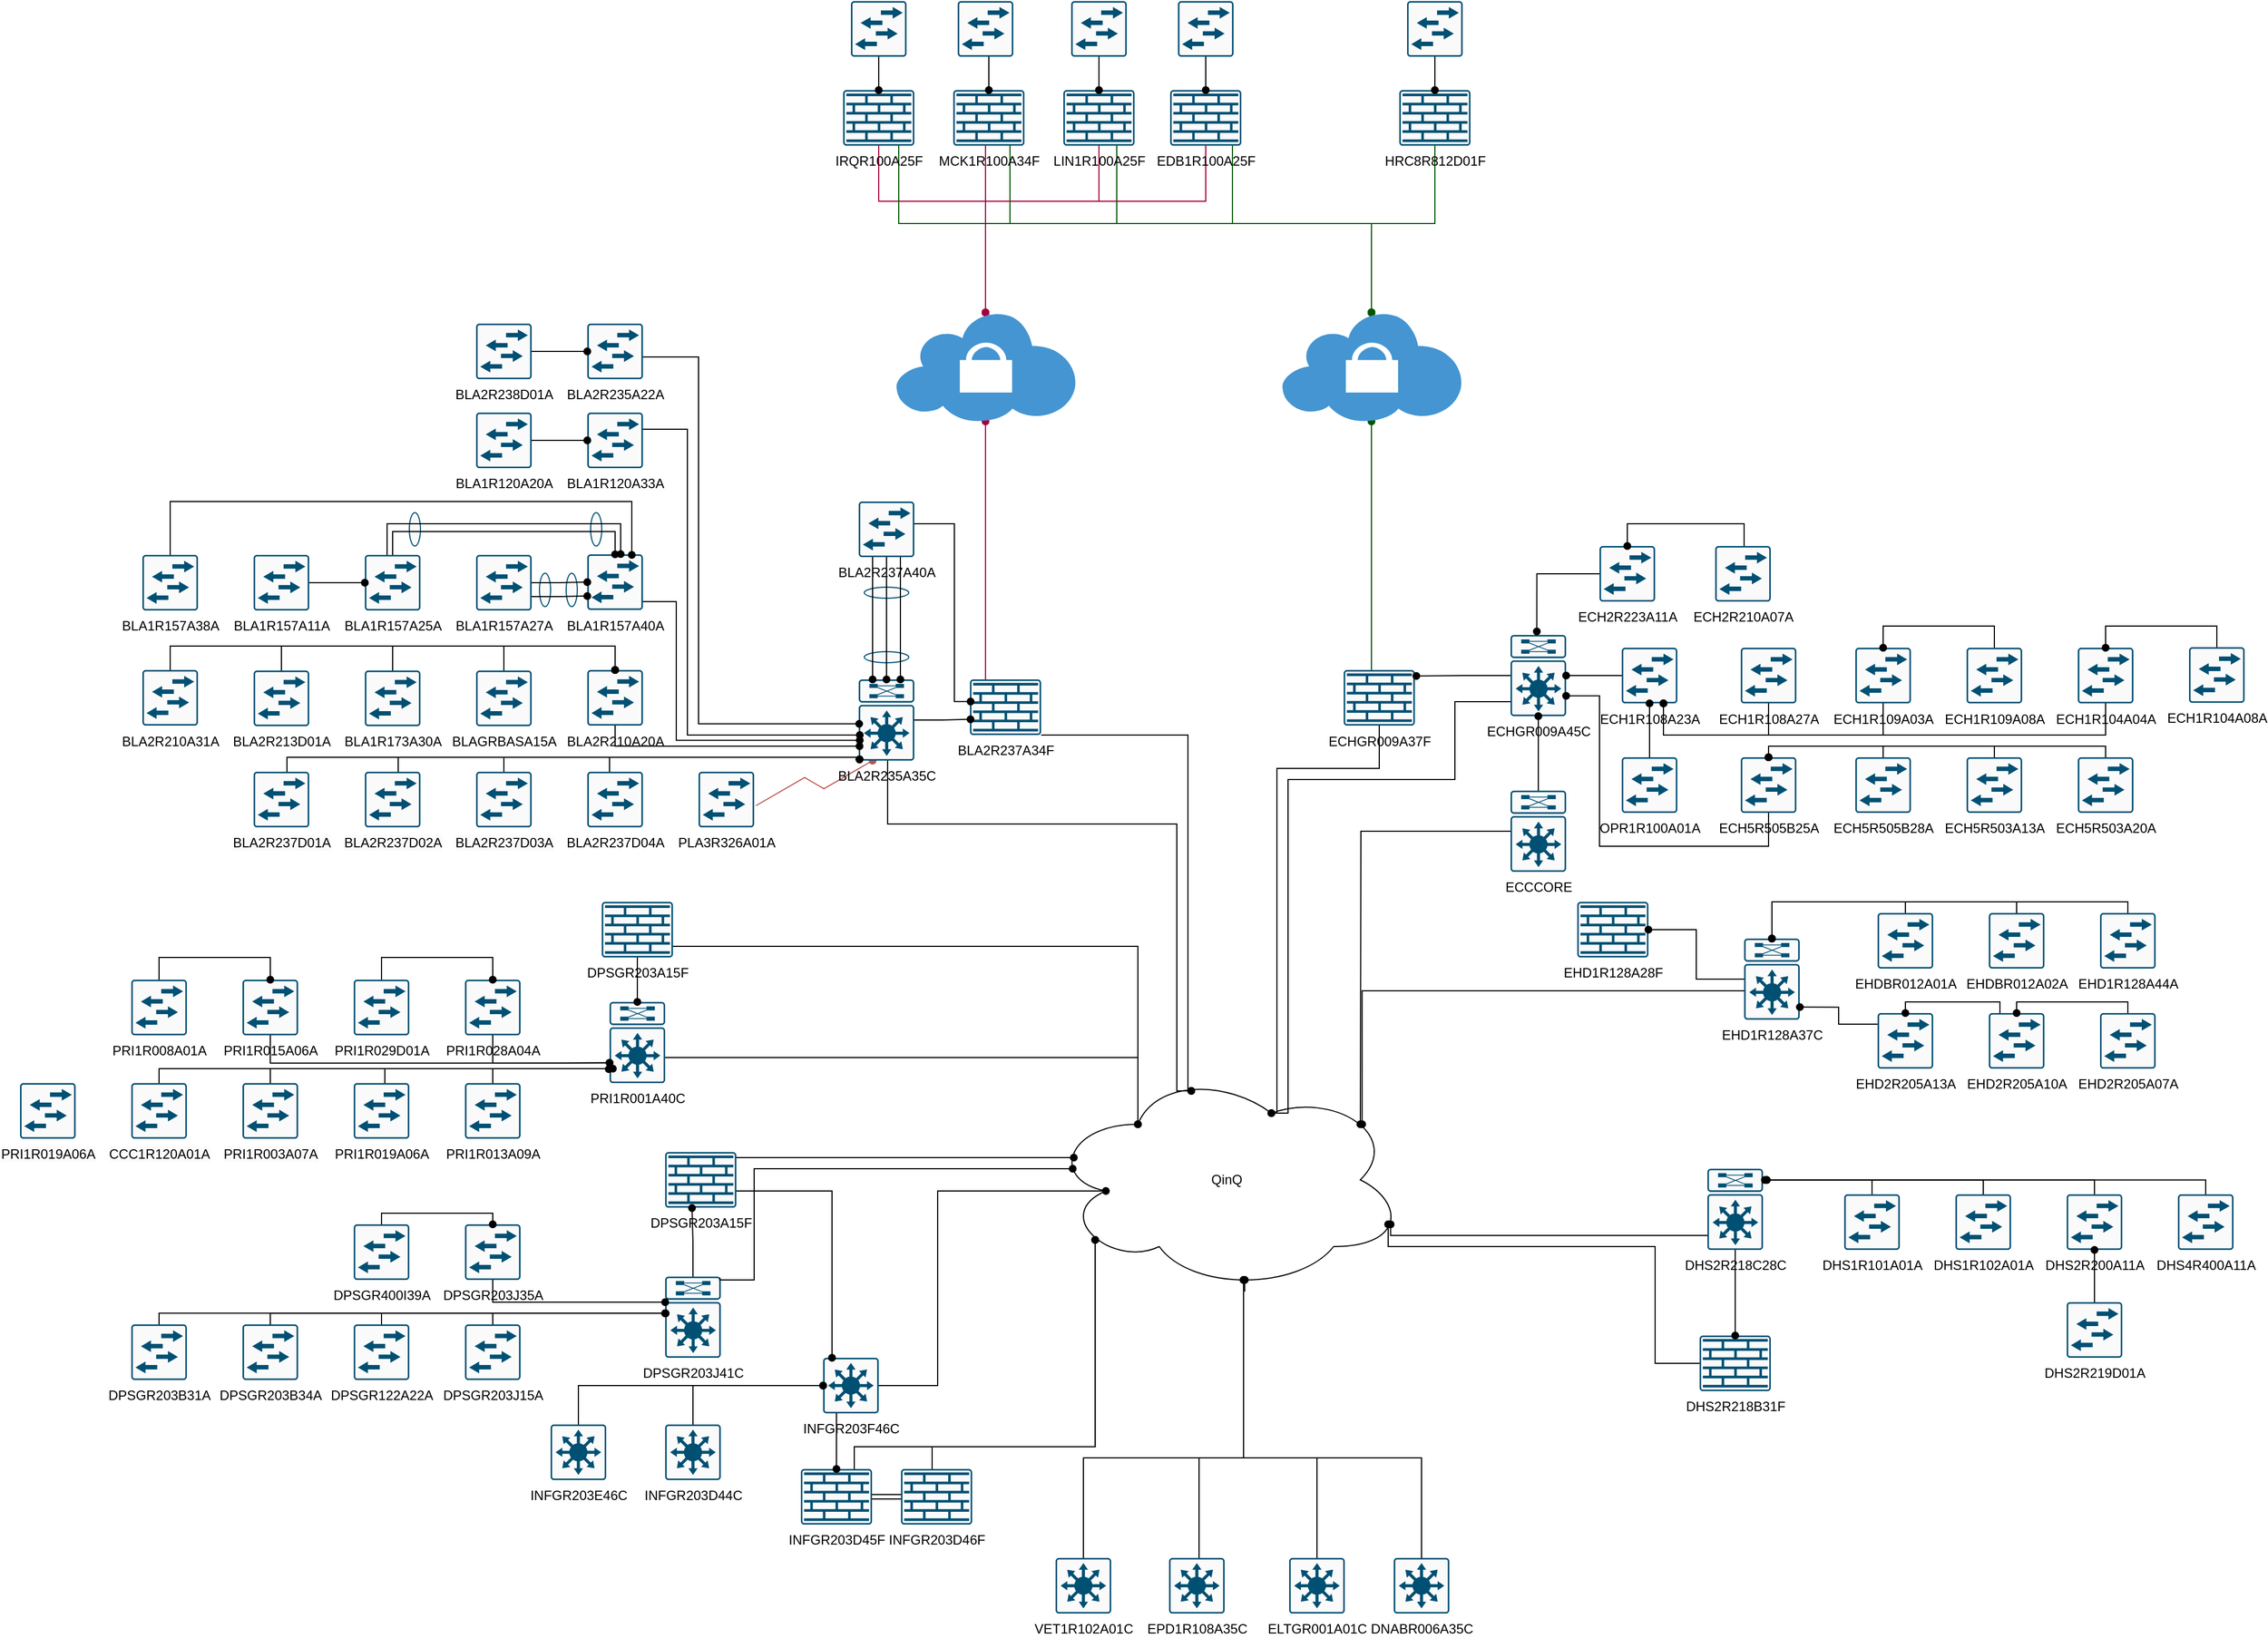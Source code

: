 <mxfile version="23.1.1" type="github">
  <diagram name="Page-1" id="6v6yY1V_mVX7g_LT4Bdr">
    <mxGraphModel dx="1669" dy="1531" grid="1" gridSize="10" guides="1" tooltips="1" connect="1" arrows="1" fold="1" page="1" pageScale="1" pageWidth="850" pageHeight="1100" math="0" shadow="0">
      <root>
        <mxCell id="0" />
        <mxCell id="1" parent="0" />
        <mxCell id="reH3xQaTDlYnY1mvFlY1-173" value="" style="ellipse;whiteSpace=wrap;html=1;sketch=0;pointerEvents=1;strokeColor=#005073;align=center;verticalAlign=top;fontFamily=Helvetica;fontSize=12;fontColor=default;fillColor=#FAFAFA;" vertex="1" parent="1">
          <mxGeometry x="-169" y="-215.5" width="10" height="30" as="geometry" />
        </mxCell>
        <mxCell id="reH3xQaTDlYnY1mvFlY1-171" value="" style="ellipse;whiteSpace=wrap;html=1;sketch=0;pointerEvents=1;strokeColor=#005073;align=center;verticalAlign=top;fontFamily=Helvetica;fontSize=12;fontColor=default;fillColor=#FAFAFA;rotation=90;" vertex="1" parent="1">
          <mxGeometry x="114" y="-218" width="10" height="40" as="geometry" />
        </mxCell>
        <mxCell id="reH3xQaTDlYnY1mvFlY1-172" value="" style="ellipse;whiteSpace=wrap;html=1;sketch=0;pointerEvents=1;strokeColor=#005073;align=center;verticalAlign=top;fontFamily=Helvetica;fontSize=12;fontColor=default;fillColor=#FAFAFA;rotation=90;" vertex="1" parent="1">
          <mxGeometry x="114" y="-160" width="10" height="40" as="geometry" />
        </mxCell>
        <mxCell id="reH3xQaTDlYnY1mvFlY1-154" style="edgeStyle=isometricEdgeStyle;shape=connector;rounded=0;orthogonalLoop=1;jettySize=auto;html=1;entryX=0.25;entryY=1;entryDx=0;entryDy=0;entryPerimeter=0;labelBackgroundColor=default;strokeColor=#b85450;align=center;verticalAlign=middle;fontFamily=Helvetica;fontSize=12;fontColor=default;endArrow=oval;endFill=1;exitX=1.033;exitY=0.61;exitDx=0;exitDy=0;exitPerimeter=0;fillColor=#f8cecc;" edge="1" parent="1" source="reH3xQaTDlYnY1mvFlY1-151" target="reH3xQaTDlYnY1mvFlY1-1">
          <mxGeometry relative="1" as="geometry" />
        </mxCell>
        <mxCell id="reH3xQaTDlYnY1mvFlY1-145" value="" style="ellipse;whiteSpace=wrap;html=1;sketch=0;pointerEvents=1;strokeColor=#005073;align=center;verticalAlign=top;fontFamily=Helvetica;fontSize=12;fontColor=default;fillColor=#FAFAFA;" vertex="1" parent="1">
          <mxGeometry x="-147" y="-270" width="10" height="30" as="geometry" />
        </mxCell>
        <mxCell id="reH3xQaTDlYnY1mvFlY1-143" value="" style="ellipse;whiteSpace=wrap;html=1;sketch=0;pointerEvents=1;strokeColor=#005073;align=center;verticalAlign=top;fontFamily=Helvetica;fontSize=12;fontColor=default;fillColor=#FAFAFA;" vertex="1" parent="1">
          <mxGeometry x="-310" y="-270" width="10" height="30" as="geometry" />
        </mxCell>
        <mxCell id="reH3xQaTDlYnY1mvFlY1-140" value="" style="ellipse;whiteSpace=wrap;html=1;sketch=0;pointerEvents=1;strokeColor=#005073;align=center;verticalAlign=top;fontFamily=Helvetica;fontSize=12;fontColor=default;fillColor=#FAFAFA;" vertex="1" parent="1">
          <mxGeometry x="-193" y="-215.5" width="10" height="30" as="geometry" />
        </mxCell>
        <mxCell id="reH3xQaTDlYnY1mvFlY1-1" value="BLA2R235A35C" style="sketch=0;points=[[0.015,0.015,0],[0.985,0.015,0],[0.985,0.985,0],[0.015,0.985,0],[0.25,0,0],[0.5,0,0],[0.75,0,0],[1,0.25,0],[1,0.5,0],[1,0.75,0],[0.75,1,0],[0.5,1,0],[0.25,1,0],[0,0.75,0],[0,0.5,0],[0,0.25,0]];verticalLabelPosition=bottom;html=1;verticalAlign=top;aspect=fixed;align=center;pointerEvents=1;shape=mxgraph.cisco19.rect;prIcon=l3_modular;fillColor=#FAFAFA;strokeColor=#005073;" vertex="1" parent="1">
          <mxGeometry x="94" y="-120" width="50" height="73" as="geometry" />
        </mxCell>
        <mxCell id="reH3xQaTDlYnY1mvFlY1-4" value="DHS2R218C28C" style="sketch=0;points=[[0.015,0.015,0],[0.985,0.015,0],[0.985,0.985,0],[0.015,0.985,0],[0.25,0,0],[0.5,0,0],[0.75,0,0],[1,0.25,0],[1,0.5,0],[1,0.75,0],[0.75,1,0],[0.5,1,0],[0.25,1,0],[0,0.75,0],[0,0.5,0],[0,0.25,0]];verticalLabelPosition=bottom;html=1;verticalAlign=top;aspect=fixed;align=center;pointerEvents=1;shape=mxgraph.cisco19.rect;prIcon=l3_modular;fillColor=#FAFAFA;strokeColor=#005073;" vertex="1" parent="1">
          <mxGeometry x="857" y="320" width="50" height="73" as="geometry" />
        </mxCell>
        <mxCell id="reH3xQaTDlYnY1mvFlY1-5" value="DPSGR203J41C" style="sketch=0;points=[[0.015,0.015,0],[0.985,0.015,0],[0.985,0.985,0],[0.015,0.985,0],[0.25,0,0],[0.5,0,0],[0.75,0,0],[1,0.25,0],[1,0.5,0],[1,0.75,0],[0.75,1,0],[0.5,1,0],[0.25,1,0],[0,0.75,0],[0,0.5,0],[0,0.25,0]];verticalLabelPosition=bottom;html=1;verticalAlign=top;aspect=fixed;align=center;pointerEvents=1;shape=mxgraph.cisco19.rect;prIcon=l3_modular;fillColor=#FAFAFA;strokeColor=#005073;" vertex="1" parent="1">
          <mxGeometry x="-80" y="417" width="50" height="73" as="geometry" />
        </mxCell>
        <mxCell id="reH3xQaTDlYnY1mvFlY1-6" value="ECCCORE" style="sketch=0;points=[[0.015,0.015,0],[0.985,0.015,0],[0.985,0.985,0],[0.015,0.985,0],[0.25,0,0],[0.5,0,0],[0.75,0,0],[1,0.25,0],[1,0.5,0],[1,0.75,0],[0.75,1,0],[0.5,1,0],[0.25,1,0],[0,0.75,0],[0,0.5,0],[0,0.25,0]];verticalLabelPosition=bottom;html=1;verticalAlign=top;aspect=fixed;align=center;pointerEvents=1;shape=mxgraph.cisco19.rect;prIcon=l3_modular;fillColor=#FAFAFA;strokeColor=#005073;" vertex="1" parent="1">
          <mxGeometry x="680" y="-20" width="50" height="73" as="geometry" />
        </mxCell>
        <mxCell id="reH3xQaTDlYnY1mvFlY1-7" value="ECHGR009A45C" style="sketch=0;points=[[0.015,0.015,0],[0.985,0.015,0],[0.985,0.985,0],[0.015,0.985,0],[0.25,0,0],[0.5,0,0],[0.75,0,0],[1,0.25,0],[1,0.5,0],[1,0.75,0],[0.75,1,0],[0.5,1,0],[0.25,1,0],[0,0.75,0],[0,0.5,0],[0,0.25,0]];verticalLabelPosition=bottom;html=1;verticalAlign=top;aspect=fixed;align=center;pointerEvents=1;shape=mxgraph.cisco19.rect;prIcon=l3_modular;fillColor=#FAFAFA;strokeColor=#005073;" vertex="1" parent="1">
          <mxGeometry x="680" y="-160" width="50" height="73" as="geometry" />
        </mxCell>
        <mxCell id="reH3xQaTDlYnY1mvFlY1-10" value="EHD1R128A37C" style="sketch=0;points=[[0.015,0.015,0],[0.985,0.015,0],[0.985,0.985,0],[0.015,0.985,0],[0.25,0,0],[0.5,0,0],[0.75,0,0],[1,0.25,0],[1,0.5,0],[1,0.75,0],[0.75,1,0],[0.5,1,0],[0.25,1,0],[0,0.75,0],[0,0.5,0],[0,0.25,0]];verticalLabelPosition=bottom;html=1;verticalAlign=top;aspect=fixed;align=center;pointerEvents=1;shape=mxgraph.cisco19.rect;prIcon=l3_modular;fillColor=#FAFAFA;strokeColor=#005073;" vertex="1" parent="1">
          <mxGeometry x="890" y="113" width="50" height="73" as="geometry" />
        </mxCell>
        <mxCell id="reH3xQaTDlYnY1mvFlY1-11" value="EPD1R108A35C" style="sketch=0;points=[[0.015,0.015,0],[0.985,0.015,0],[0.985,0.985,0],[0.015,0.985,0],[0.25,0,0],[0.5,0,0],[0.75,0,0],[1,0.25,0],[1,0.5,0],[1,0.75,0],[0.75,1,0],[0.5,1,0],[0.25,1,0],[0,0.75,0],[0,0.5,0],[0,0.25,0]];verticalLabelPosition=bottom;html=1;verticalAlign=top;aspect=fixed;align=center;pointerEvents=1;shape=mxgraph.cisco19.rect;prIcon=l3_switch;fillColor=#FAFAFA;strokeColor=#005073;" vertex="1" parent="1">
          <mxGeometry x="373" y="670" width="50" height="50" as="geometry" />
        </mxCell>
        <mxCell id="reH3xQaTDlYnY1mvFlY1-12" value="ELTGR001A01C" style="sketch=0;points=[[0.015,0.015,0],[0.985,0.015,0],[0.985,0.985,0],[0.015,0.985,0],[0.25,0,0],[0.5,0,0],[0.75,0,0],[1,0.25,0],[1,0.5,0],[1,0.75,0],[0.75,1,0],[0.5,1,0],[0.25,1,0],[0,0.75,0],[0,0.5,0],[0,0.25,0]];verticalLabelPosition=bottom;html=1;verticalAlign=top;aspect=fixed;align=center;pointerEvents=1;shape=mxgraph.cisco19.rect;prIcon=l3_switch;fillColor=#FAFAFA;strokeColor=#005073;" vertex="1" parent="1">
          <mxGeometry x="481" y="670" width="50" height="50" as="geometry" />
        </mxCell>
        <mxCell id="reH3xQaTDlYnY1mvFlY1-13" value="DNABR006A35C" style="sketch=0;points=[[0.015,0.015,0],[0.985,0.015,0],[0.985,0.985,0],[0.015,0.985,0],[0.25,0,0],[0.5,0,0],[0.75,0,0],[1,0.25,0],[1,0.5,0],[1,0.75,0],[0.75,1,0],[0.5,1,0],[0.25,1,0],[0,0.75,0],[0,0.5,0],[0,0.25,0]];verticalLabelPosition=bottom;html=1;verticalAlign=top;aspect=fixed;align=center;pointerEvents=1;shape=mxgraph.cisco19.rect;prIcon=l3_switch;fillColor=#FAFAFA;strokeColor=#005073;" vertex="1" parent="1">
          <mxGeometry x="575" y="670" width="50" height="50" as="geometry" />
        </mxCell>
        <mxCell id="reH3xQaTDlYnY1mvFlY1-14" value="INFGR203F46C" style="sketch=0;points=[[0.015,0.015,0],[0.985,0.015,0],[0.985,0.985,0],[0.015,0.985,0],[0.25,0,0],[0.5,0,0],[0.75,0,0],[1,0.25,0],[1,0.5,0],[1,0.75,0],[0.75,1,0],[0.5,1,0],[0.25,1,0],[0,0.75,0],[0,0.5,0],[0,0.25,0]];verticalLabelPosition=bottom;html=1;verticalAlign=top;aspect=fixed;align=center;pointerEvents=1;shape=mxgraph.cisco19.rect;prIcon=l3_switch;fillColor=#FAFAFA;strokeColor=#005073;" vertex="1" parent="1">
          <mxGeometry x="62" y="490" width="50" height="50" as="geometry" />
        </mxCell>
        <mxCell id="reH3xQaTDlYnY1mvFlY1-15" value="PRI1R001A40C" style="sketch=0;points=[[0.015,0.015,0],[0.985,0.015,0],[0.985,0.985,0],[0.015,0.985,0],[0.25,0,0],[0.5,0,0],[0.75,0,0],[1,0.25,0],[1,0.5,0],[1,0.75,0],[0.75,1,0],[0.5,1,0],[0.25,1,0],[0,0.75,0],[0,0.5,0],[0,0.25,0]];verticalLabelPosition=bottom;html=1;verticalAlign=top;aspect=fixed;align=center;pointerEvents=1;shape=mxgraph.cisco19.rect;prIcon=l3_modular;fillColor=#FAFAFA;strokeColor=#005073;" vertex="1" parent="1">
          <mxGeometry x="-130" y="170" width="50" height="73" as="geometry" />
        </mxCell>
        <mxCell id="reH3xQaTDlYnY1mvFlY1-17" value="VET1R102A01C" style="sketch=0;points=[[0.015,0.015,0],[0.985,0.015,0],[0.985,0.985,0],[0.015,0.985,0],[0.25,0,0],[0.5,0,0],[0.75,0,0],[1,0.25,0],[1,0.5,0],[1,0.75,0],[0.75,1,0],[0.5,1,0],[0.25,1,0],[0,0.75,0],[0,0.5,0],[0,0.25,0]];verticalLabelPosition=bottom;html=1;verticalAlign=top;aspect=fixed;align=center;pointerEvents=1;shape=mxgraph.cisco19.rect;prIcon=l3_switch;fillColor=#FAFAFA;strokeColor=#005073;" vertex="1" parent="1">
          <mxGeometry x="271" y="670" width="50" height="50" as="geometry" />
        </mxCell>
        <mxCell id="reH3xQaTDlYnY1mvFlY1-18" value="QinQ" style="ellipse;shape=cloud;whiteSpace=wrap;html=1;" vertex="1" parent="1">
          <mxGeometry x="265" y="230" width="320" height="200" as="geometry" />
        </mxCell>
        <mxCell id="reH3xQaTDlYnY1mvFlY1-19" style="edgeStyle=orthogonalEdgeStyle;rounded=0;orthogonalLoop=1;jettySize=auto;html=1;entryX=0.4;entryY=0.1;entryDx=0;entryDy=0;entryPerimeter=0;endArrow=oval;endFill=1;" edge="1" parent="1" source="reH3xQaTDlYnY1mvFlY1-1" target="reH3xQaTDlYnY1mvFlY1-18">
          <mxGeometry relative="1" as="geometry">
            <Array as="points">
              <mxPoint x="120" y="10" />
              <mxPoint x="380" y="10" />
              <mxPoint x="380" y="250" />
            </Array>
          </mxGeometry>
        </mxCell>
        <mxCell id="reH3xQaTDlYnY1mvFlY1-20" style="edgeStyle=orthogonalEdgeStyle;rounded=0;orthogonalLoop=1;jettySize=auto;html=1;entryX=0.25;entryY=0.25;entryDx=0;entryDy=0;entryPerimeter=0;endArrow=oval;endFill=1;" edge="1" parent="1" source="reH3xQaTDlYnY1mvFlY1-15" target="reH3xQaTDlYnY1mvFlY1-18">
          <mxGeometry relative="1" as="geometry">
            <Array as="points">
              <mxPoint x="-105" y="220" />
              <mxPoint x="345" y="220" />
            </Array>
          </mxGeometry>
        </mxCell>
        <mxCell id="reH3xQaTDlYnY1mvFlY1-22" style="edgeStyle=orthogonalEdgeStyle;rounded=0;orthogonalLoop=1;jettySize=auto;html=1;entryX=0.16;entryY=0.55;entryDx=0;entryDy=0;entryPerimeter=0;endArrow=oval;endFill=1;" edge="1" parent="1" source="reH3xQaTDlYnY1mvFlY1-14" target="reH3xQaTDlYnY1mvFlY1-18">
          <mxGeometry relative="1" as="geometry">
            <Array as="points">
              <mxPoint x="165" y="515" />
              <mxPoint x="165" y="340" />
            </Array>
          </mxGeometry>
        </mxCell>
        <mxCell id="reH3xQaTDlYnY1mvFlY1-23" style="edgeStyle=orthogonalEdgeStyle;rounded=0;orthogonalLoop=1;jettySize=auto;html=1;endArrow=oval;endFill=1;" edge="1" parent="1" source="reH3xQaTDlYnY1mvFlY1-17">
          <mxGeometry relative="1" as="geometry">
            <mxPoint x="440" y="420" as="targetPoint" />
            <Array as="points">
              <mxPoint x="296" y="580" />
              <mxPoint x="440" y="580" />
            </Array>
          </mxGeometry>
        </mxCell>
        <mxCell id="reH3xQaTDlYnY1mvFlY1-24" style="edgeStyle=orthogonalEdgeStyle;rounded=0;orthogonalLoop=1;jettySize=auto;html=1;entryX=0.55;entryY=0.95;entryDx=0;entryDy=0;entryPerimeter=0;endArrow=oval;endFill=1;" edge="1" parent="1" source="reH3xQaTDlYnY1mvFlY1-11" target="reH3xQaTDlYnY1mvFlY1-18">
          <mxGeometry relative="1" as="geometry">
            <Array as="points">
              <mxPoint x="400" y="580" />
              <mxPoint x="440" y="580" />
              <mxPoint x="440" y="430" />
              <mxPoint x="441" y="430" />
            </Array>
          </mxGeometry>
        </mxCell>
        <mxCell id="reH3xQaTDlYnY1mvFlY1-25" style="edgeStyle=orthogonalEdgeStyle;rounded=0;orthogonalLoop=1;jettySize=auto;html=1;entryX=0.55;entryY=0.95;entryDx=0;entryDy=0;entryPerimeter=0;endArrow=oval;endFill=1;" edge="1" parent="1" source="reH3xQaTDlYnY1mvFlY1-12" target="reH3xQaTDlYnY1mvFlY1-18">
          <mxGeometry relative="1" as="geometry">
            <Array as="points">
              <mxPoint x="506" y="580" />
              <mxPoint x="440" y="580" />
              <mxPoint x="440" y="420" />
            </Array>
          </mxGeometry>
        </mxCell>
        <mxCell id="reH3xQaTDlYnY1mvFlY1-26" style="edgeStyle=orthogonalEdgeStyle;rounded=0;orthogonalLoop=1;jettySize=auto;html=1;endArrow=oval;endFill=1;" edge="1" parent="1" source="reH3xQaTDlYnY1mvFlY1-13">
          <mxGeometry relative="1" as="geometry">
            <mxPoint x="440" y="420" as="targetPoint" />
            <Array as="points">
              <mxPoint x="600" y="580" />
              <mxPoint x="440" y="580" />
            </Array>
          </mxGeometry>
        </mxCell>
        <mxCell id="reH3xQaTDlYnY1mvFlY1-27" style="edgeStyle=orthogonalEdgeStyle;rounded=0;orthogonalLoop=1;jettySize=auto;html=1;entryX=0.625;entryY=0.2;entryDx=0;entryDy=0;entryPerimeter=0;endArrow=oval;endFill=1;" edge="1" parent="1" source="reH3xQaTDlYnY1mvFlY1-7" target="reH3xQaTDlYnY1mvFlY1-18">
          <mxGeometry relative="1" as="geometry">
            <Array as="points">
              <mxPoint x="630" y="-100" />
              <mxPoint x="630" y="-30" />
              <mxPoint x="480" y="-30" />
              <mxPoint x="480" y="270" />
            </Array>
          </mxGeometry>
        </mxCell>
        <mxCell id="reH3xQaTDlYnY1mvFlY1-28" style="edgeStyle=orthogonalEdgeStyle;rounded=0;orthogonalLoop=1;jettySize=auto;html=1;endArrow=oval;endFill=1;" edge="1" parent="1" source="reH3xQaTDlYnY1mvFlY1-6">
          <mxGeometry relative="1" as="geometry">
            <mxPoint x="545" y="280" as="targetPoint" />
          </mxGeometry>
        </mxCell>
        <mxCell id="reH3xQaTDlYnY1mvFlY1-30" style="edgeStyle=orthogonalEdgeStyle;rounded=0;orthogonalLoop=1;jettySize=auto;html=1;entryX=0.96;entryY=0.7;entryDx=0;entryDy=0;entryPerimeter=0;endArrow=oval;endFill=1;" edge="1" parent="1" source="reH3xQaTDlYnY1mvFlY1-4" target="reH3xQaTDlYnY1mvFlY1-18">
          <mxGeometry relative="1" as="geometry">
            <Array as="points">
              <mxPoint x="572" y="380" />
            </Array>
          </mxGeometry>
        </mxCell>
        <mxCell id="reH3xQaTDlYnY1mvFlY1-74" style="edgeStyle=orthogonalEdgeStyle;rounded=0;orthogonalLoop=1;jettySize=auto;html=1;exitX=0.219;exitY=0.006;exitDx=0;exitDy=0;exitPerimeter=0;fillColor=#d80073;strokeColor=#A50040;endArrow=oval;endFill=1;" edge="1" parent="1" source="reH3xQaTDlYnY1mvFlY1-31" target="reH3xQaTDlYnY1mvFlY1-62">
          <mxGeometry relative="1" as="geometry">
            <Array as="points" />
          </mxGeometry>
        </mxCell>
        <mxCell id="reH3xQaTDlYnY1mvFlY1-31" value="BLA2R237A34F" style="sketch=0;points=[[0.015,0.015,0],[0.985,0.015,0],[0.985,0.985,0],[0.015,0.985,0],[0.25,0,0],[0.5,0,0],[0.75,0,0],[1,0.25,0],[1,0.5,0],[1,0.75,0],[0.75,1,0],[0.5,1,0],[0.25,1,0],[0,0.75,0],[0,0.5,0],[0,0.25,0]];verticalLabelPosition=bottom;html=1;verticalAlign=top;aspect=fixed;align=center;pointerEvents=1;shape=mxgraph.cisco19.rect;prIcon=firewall;fillColor=#FAFAFA;strokeColor=#005073;" vertex="1" parent="1">
          <mxGeometry x="194" y="-120" width="64" height="50" as="geometry" />
        </mxCell>
        <mxCell id="reH3xQaTDlYnY1mvFlY1-32" value="DHS2R218B31F" style="sketch=0;points=[[0.015,0.015,0],[0.985,0.015,0],[0.985,0.985,0],[0.015,0.985,0],[0.25,0,0],[0.5,0,0],[0.75,0,0],[1,0.25,0],[1,0.5,0],[1,0.75,0],[0.75,1,0],[0.5,1,0],[0.25,1,0],[0,0.75,0],[0,0.5,0],[0,0.25,0]];verticalLabelPosition=bottom;html=1;verticalAlign=top;aspect=fixed;align=center;pointerEvents=1;shape=mxgraph.cisco19.rect;prIcon=firewall;fillColor=#FAFAFA;strokeColor=#005073;" vertex="1" parent="1">
          <mxGeometry x="850" y="470" width="64" height="50" as="geometry" />
        </mxCell>
        <mxCell id="reH3xQaTDlYnY1mvFlY1-93" style="edgeStyle=orthogonalEdgeStyle;shape=connector;rounded=0;orthogonalLoop=1;jettySize=auto;html=1;labelBackgroundColor=default;strokeColor=default;align=center;verticalAlign=middle;fontFamily=Helvetica;fontSize=12;fontColor=default;endArrow=oval;endFill=1;entryX=0.07;entryY=0.4;entryDx=0;entryDy=0;entryPerimeter=0;" edge="1" parent="1" source="reH3xQaTDlYnY1mvFlY1-33" target="reH3xQaTDlYnY1mvFlY1-18">
          <mxGeometry relative="1" as="geometry">
            <mxPoint x="280.0" y="320" as="targetPoint" />
            <Array as="points">
              <mxPoint x="30" y="310" />
              <mxPoint x="30" y="310" />
            </Array>
          </mxGeometry>
        </mxCell>
        <mxCell id="reH3xQaTDlYnY1mvFlY1-33" value="DPSGR203A15F" style="sketch=0;points=[[0.015,0.015,0],[0.985,0.015,0],[0.985,0.985,0],[0.015,0.985,0],[0.25,0,0],[0.5,0,0],[0.75,0,0],[1,0.25,0],[1,0.5,0],[1,0.75,0],[0.75,1,0],[0.5,1,0],[0.25,1,0],[0,0.75,0],[0,0.5,0],[0,0.25,0]];verticalLabelPosition=bottom;html=1;verticalAlign=top;aspect=fixed;align=center;pointerEvents=1;shape=mxgraph.cisco19.rect;prIcon=firewall;fillColor=#FAFAFA;strokeColor=#005073;" vertex="1" parent="1">
          <mxGeometry x="-80" y="305" width="64" height="50" as="geometry" />
        </mxCell>
        <mxCell id="reH3xQaTDlYnY1mvFlY1-75" style="edgeStyle=orthogonalEdgeStyle;rounded=0;orthogonalLoop=1;jettySize=auto;html=1;fontFamily=Helvetica;fontSize=12;fontColor=default;endArrow=oval;endFill=1;fillColor=#008a00;strokeColor=#005700;" edge="1" parent="1" source="reH3xQaTDlYnY1mvFlY1-34" target="reH3xQaTDlYnY1mvFlY1-63">
          <mxGeometry relative="1" as="geometry">
            <Array as="points">
              <mxPoint x="555" y="-180" />
              <mxPoint x="555" y="-180" />
            </Array>
          </mxGeometry>
        </mxCell>
        <mxCell id="reH3xQaTDlYnY1mvFlY1-34" value="ECHGR009A37F" style="sketch=0;points=[[0.015,0.015,0],[0.985,0.015,0],[0.985,0.985,0],[0.015,0.985,0],[0.25,0,0],[0.5,0,0],[0.75,0,0],[1,0.25,0],[1,0.5,0],[1,0.75,0],[0.75,1,0],[0.5,1,0],[0.25,1,0],[0,0.75,0],[0,0.5,0],[0,0.25,0]];verticalLabelPosition=bottom;html=1;verticalAlign=top;aspect=fixed;align=center;pointerEvents=1;shape=mxgraph.cisco19.rect;prIcon=firewall;fillColor=#FAFAFA;strokeColor=#005073;" vertex="1" parent="1">
          <mxGeometry x="530" y="-128.5" width="64" height="50" as="geometry" />
        </mxCell>
        <mxCell id="reH3xQaTDlYnY1mvFlY1-35" value="EHD1R128A28F" style="sketch=0;points=[[0.015,0.015,0],[0.985,0.015,0],[0.985,0.985,0],[0.015,0.985,0],[0.25,0,0],[0.5,0,0],[0.75,0,0],[1,0.25,0],[1,0.5,0],[1,0.75,0],[0.75,1,0],[0.5,1,0],[0.25,1,0],[0,0.75,0],[0,0.5,0],[0,0.25,0]];verticalLabelPosition=bottom;html=1;verticalAlign=top;aspect=fixed;align=center;pointerEvents=1;shape=mxgraph.cisco19.rect;prIcon=firewall;fillColor=#FAFAFA;strokeColor=#005073;" vertex="1" parent="1">
          <mxGeometry x="740" y="80" width="64" height="50" as="geometry" />
        </mxCell>
        <mxCell id="reH3xQaTDlYnY1mvFlY1-73" style="edgeStyle=orthogonalEdgeStyle;rounded=0;orthogonalLoop=1;jettySize=auto;html=1;exitX=0.5;exitY=1;exitDx=0;exitDy=0;exitPerimeter=0;endArrow=oval;endFill=1;fillColor=#008a00;strokeColor=#005700;" edge="1" parent="1" source="reH3xQaTDlYnY1mvFlY1-36" target="reH3xQaTDlYnY1mvFlY1-63">
          <mxGeometry relative="1" as="geometry">
            <Array as="points">
              <mxPoint x="612" y="-530" />
              <mxPoint x="555" y="-530" />
            </Array>
          </mxGeometry>
        </mxCell>
        <mxCell id="reH3xQaTDlYnY1mvFlY1-36" value="HRC8R812D01F" style="sketch=0;points=[[0.015,0.015,0],[0.985,0.015,0],[0.985,0.985,0],[0.015,0.985,0],[0.25,0,0],[0.5,0,0],[0.75,0,0],[1,0.25,0],[1,0.5,0],[1,0.75,0],[0.75,1,0],[0.5,1,0],[0.25,1,0],[0,0.75,0],[0,0.5,0],[0,0.25,0]];verticalLabelPosition=bottom;html=1;verticalAlign=top;aspect=fixed;align=center;pointerEvents=1;shape=mxgraph.cisco19.rect;prIcon=firewall;fillColor=#FAFAFA;strokeColor=#005073;" vertex="1" parent="1">
          <mxGeometry x="580" y="-650" width="64" height="50" as="geometry" />
        </mxCell>
        <mxCell id="reH3xQaTDlYnY1mvFlY1-37" value="INFGR203D45F" style="sketch=0;points=[[0.015,0.015,0],[0.985,0.015,0],[0.985,0.985,0],[0.015,0.985,0],[0.25,0,0],[0.5,0,0],[0.75,0,0],[1,0.25,0],[1,0.5,0],[1,0.75,0],[0.75,1,0],[0.5,1,0],[0.25,1,0],[0,0.75,0],[0,0.5,0],[0,0.25,0]];verticalLabelPosition=bottom;html=1;verticalAlign=top;aspect=fixed;align=center;pointerEvents=1;shape=mxgraph.cisco19.rect;prIcon=firewall;fillColor=#FAFAFA;strokeColor=#005073;" vertex="1" parent="1">
          <mxGeometry x="42" y="590" width="64" height="50" as="geometry" />
        </mxCell>
        <mxCell id="reH3xQaTDlYnY1mvFlY1-66" style="edgeStyle=orthogonalEdgeStyle;rounded=0;orthogonalLoop=1;jettySize=auto;html=1;endArrow=oval;endFill=1;fillColor=#d80073;strokeColor=#A50040;" edge="1" parent="1" source="reH3xQaTDlYnY1mvFlY1-38" target="reH3xQaTDlYnY1mvFlY1-62">
          <mxGeometry relative="1" as="geometry">
            <Array as="points">
              <mxPoint x="310" y="-550" />
              <mxPoint x="208" y="-550" />
            </Array>
          </mxGeometry>
        </mxCell>
        <mxCell id="reH3xQaTDlYnY1mvFlY1-70" style="edgeStyle=orthogonalEdgeStyle;rounded=0;orthogonalLoop=1;jettySize=auto;html=1;exitX=0.75;exitY=1;exitDx=0;exitDy=0;exitPerimeter=0;endArrow=oval;endFill=1;fillColor=#008a00;strokeColor=#005700;" edge="1" parent="1" source="reH3xQaTDlYnY1mvFlY1-38" target="reH3xQaTDlYnY1mvFlY1-63">
          <mxGeometry relative="1" as="geometry">
            <Array as="points">
              <mxPoint x="326" y="-530" />
              <mxPoint x="555" y="-530" />
            </Array>
          </mxGeometry>
        </mxCell>
        <mxCell id="reH3xQaTDlYnY1mvFlY1-38" value="LIN1R100A25F" style="sketch=0;points=[[0.015,0.015,0],[0.985,0.015,0],[0.985,0.985,0],[0.015,0.985,0],[0.25,0,0],[0.5,0,0],[0.75,0,0],[1,0.25,0],[1,0.5,0],[1,0.75,0],[0.75,1,0],[0.5,1,0],[0.25,1,0],[0,0.75,0],[0,0.5,0],[0,0.25,0]];verticalLabelPosition=bottom;html=1;verticalAlign=top;aspect=fixed;align=center;pointerEvents=1;shape=mxgraph.cisco19.rect;prIcon=firewall;fillColor=#FAFAFA;strokeColor=#005073;" vertex="1" parent="1">
          <mxGeometry x="278" y="-650" width="64" height="50" as="geometry" />
        </mxCell>
        <mxCell id="reH3xQaTDlYnY1mvFlY1-65" style="edgeStyle=orthogonalEdgeStyle;rounded=0;orthogonalLoop=1;jettySize=auto;html=1;endArrow=oval;endFill=1;fillColor=#d80073;strokeColor=#A50040;" edge="1" parent="1" source="reH3xQaTDlYnY1mvFlY1-39" target="reH3xQaTDlYnY1mvFlY1-62">
          <mxGeometry relative="1" as="geometry">
            <Array as="points">
              <mxPoint x="208" y="-540" />
              <mxPoint x="208" y="-540" />
            </Array>
          </mxGeometry>
        </mxCell>
        <mxCell id="reH3xQaTDlYnY1mvFlY1-69" style="edgeStyle=orthogonalEdgeStyle;rounded=0;orthogonalLoop=1;jettySize=auto;html=1;endArrow=oval;endFill=1;fillColor=#008a00;strokeColor=#005700;" edge="1" parent="1" source="reH3xQaTDlYnY1mvFlY1-39" target="reH3xQaTDlYnY1mvFlY1-63">
          <mxGeometry relative="1" as="geometry">
            <Array as="points">
              <mxPoint x="230" y="-530" />
              <mxPoint x="555" y="-530" />
            </Array>
          </mxGeometry>
        </mxCell>
        <mxCell id="reH3xQaTDlYnY1mvFlY1-39" value="MCK1R100A34F" style="sketch=0;points=[[0.015,0.015,0],[0.985,0.015,0],[0.985,0.985,0],[0.015,0.985,0],[0.25,0,0],[0.5,0,0],[0.75,0,0],[1,0.25,0],[1,0.5,0],[1,0.75,0],[0.75,1,0],[0.5,1,0],[0.25,1,0],[0,0.75,0],[0,0.5,0],[0,0.25,0]];verticalLabelPosition=bottom;html=1;verticalAlign=top;aspect=fixed;align=center;pointerEvents=1;shape=mxgraph.cisco19.rect;prIcon=firewall;fillColor=#FAFAFA;strokeColor=#005073;" vertex="1" parent="1">
          <mxGeometry x="179" y="-650" width="64" height="50" as="geometry" />
        </mxCell>
        <mxCell id="reH3xQaTDlYnY1mvFlY1-67" style="edgeStyle=orthogonalEdgeStyle;rounded=0;orthogonalLoop=1;jettySize=auto;html=1;endArrow=oval;endFill=1;fillColor=#d80073;strokeColor=#A50040;" edge="1" parent="1" source="reH3xQaTDlYnY1mvFlY1-40" target="reH3xQaTDlYnY1mvFlY1-62">
          <mxGeometry relative="1" as="geometry">
            <Array as="points">
              <mxPoint x="406" y="-550" />
              <mxPoint x="208" y="-550" />
            </Array>
          </mxGeometry>
        </mxCell>
        <mxCell id="reH3xQaTDlYnY1mvFlY1-71" style="edgeStyle=orthogonalEdgeStyle;rounded=0;orthogonalLoop=1;jettySize=auto;html=1;endArrow=oval;endFill=1;fillColor=#008a00;strokeColor=#005700;" edge="1" parent="1" source="reH3xQaTDlYnY1mvFlY1-40" target="reH3xQaTDlYnY1mvFlY1-63">
          <mxGeometry relative="1" as="geometry">
            <Array as="points">
              <mxPoint x="430" y="-530" />
              <mxPoint x="555" y="-530" />
            </Array>
          </mxGeometry>
        </mxCell>
        <mxCell id="reH3xQaTDlYnY1mvFlY1-40" value="EDB1R100A25F" style="sketch=0;points=[[0.015,0.015,0],[0.985,0.015,0],[0.985,0.985,0],[0.015,0.985,0],[0.25,0,0],[0.5,0,0],[0.75,0,0],[1,0.25,0],[1,0.5,0],[1,0.75,0],[0.75,1,0],[0.5,1,0],[0.25,1,0],[0,0.75,0],[0,0.5,0],[0,0.25,0]];verticalLabelPosition=bottom;html=1;verticalAlign=top;aspect=fixed;align=center;pointerEvents=1;shape=mxgraph.cisco19.rect;prIcon=firewall;fillColor=#FAFAFA;strokeColor=#005073;" vertex="1" parent="1">
          <mxGeometry x="374" y="-650" width="64" height="50" as="geometry" />
        </mxCell>
        <mxCell id="reH3xQaTDlYnY1mvFlY1-64" style="edgeStyle=orthogonalEdgeStyle;rounded=0;orthogonalLoop=1;jettySize=auto;html=1;endArrow=oval;endFill=1;fillColor=#d80073;strokeColor=#A50040;" edge="1" parent="1" source="reH3xQaTDlYnY1mvFlY1-41" target="reH3xQaTDlYnY1mvFlY1-62">
          <mxGeometry relative="1" as="geometry">
            <Array as="points">
              <mxPoint x="112" y="-550" />
              <mxPoint x="208" y="-550" />
            </Array>
          </mxGeometry>
        </mxCell>
        <mxCell id="reH3xQaTDlYnY1mvFlY1-68" style="edgeStyle=orthogonalEdgeStyle;rounded=0;orthogonalLoop=1;jettySize=auto;html=1;endArrow=oval;endFill=1;fillColor=#008a00;strokeColor=#005700;" edge="1" parent="1" source="reH3xQaTDlYnY1mvFlY1-41" target="reH3xQaTDlYnY1mvFlY1-63">
          <mxGeometry relative="1" as="geometry">
            <Array as="points">
              <mxPoint x="130" y="-530" />
              <mxPoint x="555" y="-530" />
            </Array>
          </mxGeometry>
        </mxCell>
        <mxCell id="reH3xQaTDlYnY1mvFlY1-41" value="IRQR100A25F" style="sketch=0;points=[[0.015,0.015,0],[0.985,0.015,0],[0.985,0.985,0],[0.015,0.985,0],[0.25,0,0],[0.5,0,0],[0.75,0,0],[1,0.25,0],[1,0.5,0],[1,0.75,0],[0.75,1,0],[0.5,1,0],[0.25,1,0],[0,0.75,0],[0,0.5,0],[0,0.25,0]];verticalLabelPosition=bottom;html=1;verticalAlign=top;aspect=fixed;align=center;pointerEvents=1;shape=mxgraph.cisco19.rect;prIcon=firewall;fillColor=#FAFAFA;strokeColor=#005073;" vertex="1" parent="1">
          <mxGeometry x="80" y="-650" width="64" height="50" as="geometry" />
        </mxCell>
        <mxCell id="reH3xQaTDlYnY1mvFlY1-95" style="edgeStyle=orthogonalEdgeStyle;shape=connector;rounded=0;orthogonalLoop=1;jettySize=auto;html=1;labelBackgroundColor=default;strokeColor=default;align=center;verticalAlign=middle;fontFamily=Helvetica;fontSize=12;fontColor=default;endArrow=oval;endFill=1;entryX=0.13;entryY=0.77;entryDx=0;entryDy=0;entryPerimeter=0;" edge="1" parent="1" source="reH3xQaTDlYnY1mvFlY1-42" target="reH3xQaTDlYnY1mvFlY1-18">
          <mxGeometry relative="1" as="geometry">
            <mxPoint x="310" y="390" as="targetPoint" />
            <Array as="points">
              <mxPoint x="160" y="570" />
              <mxPoint x="307" y="570" />
            </Array>
          </mxGeometry>
        </mxCell>
        <mxCell id="reH3xQaTDlYnY1mvFlY1-42" value="INFGR203D46F" style="sketch=0;points=[[0.015,0.015,0],[0.985,0.015,0],[0.985,0.985,0],[0.015,0.985,0],[0.25,0,0],[0.5,0,0],[0.75,0,0],[1,0.25,0],[1,0.5,0],[1,0.75,0],[0.75,1,0],[0.5,1,0],[0.25,1,0],[0,0.75,0],[0,0.5,0],[0,0.25,0]];verticalLabelPosition=bottom;html=1;verticalAlign=top;aspect=fixed;align=center;pointerEvents=1;shape=mxgraph.cisco19.rect;prIcon=firewall;fillColor=#FAFAFA;strokeColor=#005073;" vertex="1" parent="1">
          <mxGeometry x="132" y="590" width="64" height="50" as="geometry" />
        </mxCell>
        <mxCell id="reH3xQaTDlYnY1mvFlY1-62" value="" style="shadow=0;dashed=0;html=1;strokeColor=none;fillColor=#4495D1;labelPosition=center;verticalLabelPosition=bottom;verticalAlign=top;align=center;outlineConnect=0;shape=mxgraph.veeam.vpn;" vertex="1" parent="1">
          <mxGeometry x="126" y="-450" width="164" height="98" as="geometry" />
        </mxCell>
        <mxCell id="reH3xQaTDlYnY1mvFlY1-63" value="" style="shadow=0;dashed=0;html=1;strokeColor=none;fillColor=#4495D1;labelPosition=center;verticalLabelPosition=bottom;verticalAlign=top;align=center;outlineConnect=0;shape=mxgraph.veeam.vpn;" vertex="1" parent="1">
          <mxGeometry x="473" y="-450" width="164" height="98" as="geometry" />
        </mxCell>
        <mxCell id="reH3xQaTDlYnY1mvFlY1-76" value="" style="sketch=0;points=[[0.015,0.015,0],[0.985,0.015,0],[0.985,0.985,0],[0.015,0.985,0],[0.25,0,0],[0.5,0,0],[0.75,0,0],[1,0.25,0],[1,0.5,0],[1,0.75,0],[0.75,1,0],[0.5,1,0],[0.25,1,0],[0,0.75,0],[0,0.5,0],[0,0.25,0]];verticalLabelPosition=bottom;html=1;verticalAlign=top;aspect=fixed;align=center;pointerEvents=1;shape=mxgraph.cisco19.rect;prIcon=l2_switch;fillColor=#FAFAFA;strokeColor=#005073;fontFamily=Helvetica;fontSize=12;fontColor=default;" vertex="1" parent="1">
          <mxGeometry x="87" y="-730" width="50" height="50" as="geometry" />
        </mxCell>
        <mxCell id="reH3xQaTDlYnY1mvFlY1-77" value="" style="sketch=0;points=[[0.015,0.015,0],[0.985,0.015,0],[0.985,0.985,0],[0.015,0.985,0],[0.25,0,0],[0.5,0,0],[0.75,0,0],[1,0.25,0],[1,0.5,0],[1,0.75,0],[0.75,1,0],[0.5,1,0],[0.25,1,0],[0,0.75,0],[0,0.5,0],[0,0.25,0]];verticalLabelPosition=bottom;html=1;verticalAlign=top;aspect=fixed;align=center;pointerEvents=1;shape=mxgraph.cisco19.rect;prIcon=l2_switch;fillColor=#FAFAFA;strokeColor=#005073;fontFamily=Helvetica;fontSize=12;fontColor=default;" vertex="1" parent="1">
          <mxGeometry x="183" y="-730" width="50" height="50" as="geometry" />
        </mxCell>
        <mxCell id="reH3xQaTDlYnY1mvFlY1-78" value="" style="sketch=0;points=[[0.015,0.015,0],[0.985,0.015,0],[0.985,0.985,0],[0.015,0.985,0],[0.25,0,0],[0.5,0,0],[0.75,0,0],[1,0.25,0],[1,0.5,0],[1,0.75,0],[0.75,1,0],[0.5,1,0],[0.25,1,0],[0,0.75,0],[0,0.5,0],[0,0.25,0]];verticalLabelPosition=bottom;html=1;verticalAlign=top;aspect=fixed;align=center;pointerEvents=1;shape=mxgraph.cisco19.rect;prIcon=l2_switch;fillColor=#FAFAFA;strokeColor=#005073;fontFamily=Helvetica;fontSize=12;fontColor=default;" vertex="1" parent="1">
          <mxGeometry x="285" y="-730" width="50" height="50" as="geometry" />
        </mxCell>
        <mxCell id="reH3xQaTDlYnY1mvFlY1-79" value="" style="sketch=0;points=[[0.015,0.015,0],[0.985,0.015,0],[0.985,0.985,0],[0.015,0.985,0],[0.25,0,0],[0.5,0,0],[0.75,0,0],[1,0.25,0],[1,0.5,0],[1,0.75,0],[0.75,1,0],[0.5,1,0],[0.25,1,0],[0,0.75,0],[0,0.5,0],[0,0.25,0]];verticalLabelPosition=bottom;html=1;verticalAlign=top;aspect=fixed;align=center;pointerEvents=1;shape=mxgraph.cisco19.rect;prIcon=l2_switch;fillColor=#FAFAFA;strokeColor=#005073;fontFamily=Helvetica;fontSize=12;fontColor=default;" vertex="1" parent="1">
          <mxGeometry x="381" y="-730" width="50" height="50" as="geometry" />
        </mxCell>
        <mxCell id="reH3xQaTDlYnY1mvFlY1-80" value="" style="sketch=0;points=[[0.015,0.015,0],[0.985,0.015,0],[0.985,0.985,0],[0.015,0.985,0],[0.25,0,0],[0.5,0,0],[0.75,0,0],[1,0.25,0],[1,0.5,0],[1,0.75,0],[0.75,1,0],[0.5,1,0],[0.25,1,0],[0,0.75,0],[0,0.5,0],[0,0.25,0]];verticalLabelPosition=bottom;html=1;verticalAlign=top;aspect=fixed;align=center;pointerEvents=1;shape=mxgraph.cisco19.rect;prIcon=l2_switch;fillColor=#FAFAFA;strokeColor=#005073;fontFamily=Helvetica;fontSize=12;fontColor=default;" vertex="1" parent="1">
          <mxGeometry x="587" y="-730" width="50" height="50" as="geometry" />
        </mxCell>
        <mxCell id="reH3xQaTDlYnY1mvFlY1-81" style="edgeStyle=orthogonalEdgeStyle;shape=connector;rounded=0;orthogonalLoop=1;jettySize=auto;html=1;entryX=0.5;entryY=0;entryDx=0;entryDy=0;entryPerimeter=0;labelBackgroundColor=default;strokeColor=default;align=center;verticalAlign=middle;fontFamily=Helvetica;fontSize=12;fontColor=default;endArrow=oval;endFill=1;" edge="1" parent="1" source="reH3xQaTDlYnY1mvFlY1-76" target="reH3xQaTDlYnY1mvFlY1-41">
          <mxGeometry relative="1" as="geometry" />
        </mxCell>
        <mxCell id="reH3xQaTDlYnY1mvFlY1-84" style="edgeStyle=orthogonalEdgeStyle;shape=connector;rounded=0;orthogonalLoop=1;jettySize=auto;html=1;entryX=0.5;entryY=0;entryDx=0;entryDy=0;entryPerimeter=0;labelBackgroundColor=default;strokeColor=default;align=center;verticalAlign=middle;fontFamily=Helvetica;fontSize=12;fontColor=default;endArrow=oval;endFill=1;" edge="1" parent="1" source="reH3xQaTDlYnY1mvFlY1-77" target="reH3xQaTDlYnY1mvFlY1-39">
          <mxGeometry relative="1" as="geometry">
            <Array as="points">
              <mxPoint x="211" y="-670" />
              <mxPoint x="211" y="-670" />
            </Array>
          </mxGeometry>
        </mxCell>
        <mxCell id="reH3xQaTDlYnY1mvFlY1-85" style="edgeStyle=orthogonalEdgeStyle;shape=connector;rounded=0;orthogonalLoop=1;jettySize=auto;html=1;entryX=0.5;entryY=0;entryDx=0;entryDy=0;entryPerimeter=0;labelBackgroundColor=default;strokeColor=default;align=center;verticalAlign=middle;fontFamily=Helvetica;fontSize=12;fontColor=default;endArrow=oval;endFill=1;" edge="1" parent="1" source="reH3xQaTDlYnY1mvFlY1-78" target="reH3xQaTDlYnY1mvFlY1-38">
          <mxGeometry relative="1" as="geometry" />
        </mxCell>
        <mxCell id="reH3xQaTDlYnY1mvFlY1-86" style="edgeStyle=orthogonalEdgeStyle;shape=connector;rounded=0;orthogonalLoop=1;jettySize=auto;html=1;entryX=0.5;entryY=0;entryDx=0;entryDy=0;entryPerimeter=0;labelBackgroundColor=default;strokeColor=default;align=center;verticalAlign=middle;fontFamily=Helvetica;fontSize=12;fontColor=default;endArrow=oval;endFill=1;" edge="1" parent="1" source="reH3xQaTDlYnY1mvFlY1-79" target="reH3xQaTDlYnY1mvFlY1-40">
          <mxGeometry relative="1" as="geometry" />
        </mxCell>
        <mxCell id="reH3xQaTDlYnY1mvFlY1-87" style="edgeStyle=orthogonalEdgeStyle;shape=connector;rounded=0;orthogonalLoop=1;jettySize=auto;html=1;entryX=0.5;entryY=0;entryDx=0;entryDy=0;entryPerimeter=0;labelBackgroundColor=default;strokeColor=default;align=center;verticalAlign=middle;fontFamily=Helvetica;fontSize=12;fontColor=default;endArrow=oval;endFill=1;" edge="1" parent="1" source="reH3xQaTDlYnY1mvFlY1-80" target="reH3xQaTDlYnY1mvFlY1-36">
          <mxGeometry relative="1" as="geometry" />
        </mxCell>
        <mxCell id="reH3xQaTDlYnY1mvFlY1-88" style="edgeStyle=orthogonalEdgeStyle;shape=connector;rounded=0;orthogonalLoop=1;jettySize=auto;html=1;entryX=0.4;entryY=0.1;entryDx=0;entryDy=0;entryPerimeter=0;labelBackgroundColor=default;strokeColor=default;align=center;verticalAlign=middle;fontFamily=Helvetica;fontSize=12;fontColor=default;endArrow=oval;endFill=1;" edge="1" parent="1" source="reH3xQaTDlYnY1mvFlY1-31" target="reH3xQaTDlYnY1mvFlY1-18">
          <mxGeometry relative="1" as="geometry">
            <Array as="points">
              <mxPoint x="390" y="-70" />
              <mxPoint x="390" y="250" />
            </Array>
          </mxGeometry>
        </mxCell>
        <mxCell id="reH3xQaTDlYnY1mvFlY1-89" style="edgeStyle=orthogonalEdgeStyle;shape=connector;rounded=0;orthogonalLoop=1;jettySize=auto;html=1;entryX=0.625;entryY=0.2;entryDx=0;entryDy=0;entryPerimeter=0;labelBackgroundColor=default;strokeColor=default;align=center;verticalAlign=middle;fontFamily=Helvetica;fontSize=12;fontColor=default;endArrow=oval;endFill=1;" edge="1" parent="1" source="reH3xQaTDlYnY1mvFlY1-34" target="reH3xQaTDlYnY1mvFlY1-18">
          <mxGeometry relative="1" as="geometry">
            <Array as="points">
              <mxPoint x="562" y="-40" />
              <mxPoint x="470" y="-40" />
              <mxPoint x="470" y="270" />
            </Array>
          </mxGeometry>
        </mxCell>
        <mxCell id="reH3xQaTDlYnY1mvFlY1-91" style="edgeStyle=orthogonalEdgeStyle;shape=connector;rounded=0;orthogonalLoop=1;jettySize=auto;html=1;labelBackgroundColor=default;strokeColor=default;align=center;verticalAlign=middle;fontFamily=Helvetica;fontSize=12;fontColor=default;endArrow=oval;endFill=1;" edge="1" parent="1" source="reH3xQaTDlYnY1mvFlY1-32">
          <mxGeometry relative="1" as="geometry">
            <mxPoint x="570" y="370" as="targetPoint" />
            <Array as="points">
              <mxPoint x="810" y="495" />
              <mxPoint x="810" y="390" />
              <mxPoint x="570" y="390" />
            </Array>
          </mxGeometry>
        </mxCell>
        <mxCell id="reH3xQaTDlYnY1mvFlY1-92" style="edgeStyle=orthogonalEdgeStyle;shape=link;rounded=0;orthogonalLoop=1;jettySize=auto;html=1;entryX=0;entryY=0.5;entryDx=0;entryDy=0;entryPerimeter=0;labelBackgroundColor=default;strokeColor=default;align=center;verticalAlign=middle;fontFamily=Helvetica;fontSize=12;fontColor=default;endArrow=none;endFill=0;" edge="1" parent="1" source="reH3xQaTDlYnY1mvFlY1-37" target="reH3xQaTDlYnY1mvFlY1-42">
          <mxGeometry relative="1" as="geometry" />
        </mxCell>
        <mxCell id="reH3xQaTDlYnY1mvFlY1-94" style="edgeStyle=orthogonalEdgeStyle;shape=connector;rounded=0;orthogonalLoop=1;jettySize=auto;html=1;entryX=0.13;entryY=0.77;entryDx=0;entryDy=0;entryPerimeter=0;labelBackgroundColor=default;strokeColor=default;align=center;verticalAlign=middle;fontFamily=Helvetica;fontSize=12;fontColor=default;endArrow=oval;endFill=1;" edge="1" parent="1" source="reH3xQaTDlYnY1mvFlY1-37" target="reH3xQaTDlYnY1mvFlY1-18">
          <mxGeometry relative="1" as="geometry">
            <Array as="points">
              <mxPoint x="90" y="570" />
              <mxPoint x="307" y="570" />
            </Array>
          </mxGeometry>
        </mxCell>
        <mxCell id="reH3xQaTDlYnY1mvFlY1-100" style="edgeStyle=orthogonalEdgeStyle;shape=connector;rounded=0;orthogonalLoop=1;jettySize=auto;html=1;entryX=0.008;entryY=0.717;entryDx=0;entryDy=0;entryPerimeter=0;labelBackgroundColor=default;strokeColor=default;align=center;verticalAlign=middle;fontFamily=Helvetica;fontSize=12;fontColor=default;endArrow=oval;endFill=1;" edge="1" parent="1" source="reH3xQaTDlYnY1mvFlY1-1" target="reH3xQaTDlYnY1mvFlY1-31">
          <mxGeometry relative="1" as="geometry" />
        </mxCell>
        <mxCell id="reH3xQaTDlYnY1mvFlY1-102" style="edgeStyle=orthogonalEdgeStyle;shape=connector;rounded=0;orthogonalLoop=1;jettySize=auto;html=1;entryX=0.5;entryY=0;entryDx=0;entryDy=0;entryPerimeter=0;labelBackgroundColor=default;strokeColor=default;align=center;verticalAlign=middle;fontFamily=Helvetica;fontSize=12;fontColor=default;endArrow=oval;endFill=1;" edge="1" parent="1" source="reH3xQaTDlYnY1mvFlY1-4" target="reH3xQaTDlYnY1mvFlY1-32">
          <mxGeometry relative="1" as="geometry" />
        </mxCell>
        <mxCell id="reH3xQaTDlYnY1mvFlY1-103" value="&lt;span style=&quot;color: rgb(0, 0, 0); font-family: Helvetica; font-size: 12px; font-style: normal; font-variant-ligatures: normal; font-variant-caps: normal; font-weight: 400; letter-spacing: normal; orphans: 2; text-align: center; text-indent: 0px; text-transform: none; widows: 2; word-spacing: 0px; -webkit-text-stroke-width: 0px; background-color: rgb(251, 251, 251); text-decoration-thickness: initial; text-decoration-style: initial; text-decoration-color: initial; float: none; display: inline !important;&quot;&gt;BLA2R237D02A&lt;/span&gt;" style="sketch=0;points=[[0.015,0.015,0],[0.985,0.015,0],[0.985,0.985,0],[0.015,0.985,0],[0.25,0,0],[0.5,0,0],[0.75,0,0],[1,0.25,0],[1,0.5,0],[1,0.75,0],[0.75,1,0],[0.5,1,0],[0.25,1,0],[0,0.75,0],[0,0.5,0],[0,0.25,0]];verticalLabelPosition=bottom;html=1;verticalAlign=top;aspect=fixed;align=center;pointerEvents=1;shape=mxgraph.cisco19.rect;prIcon=l2_switch;fillColor=#FAFAFA;strokeColor=#005073;fontFamily=Helvetica;fontSize=12;fontColor=default;" vertex="1" parent="1">
          <mxGeometry x="-350" y="-37" width="50" height="50" as="geometry" />
        </mxCell>
        <mxCell id="reH3xQaTDlYnY1mvFlY1-104" value="&lt;span style=&quot;color: rgb(0, 0, 0); font-family: Helvetica; font-size: 12px; font-style: normal; font-variant-ligatures: normal; font-variant-caps: normal; font-weight: 400; letter-spacing: normal; orphans: 2; text-align: center; text-indent: 0px; text-transform: none; widows: 2; word-spacing: 0px; -webkit-text-stroke-width: 0px; background-color: rgb(251, 251, 251); text-decoration-thickness: initial; text-decoration-style: initial; text-decoration-color: initial; float: none; display: inline !important;&quot;&gt;BLA2R237D03A&lt;/span&gt;" style="sketch=0;points=[[0.015,0.015,0],[0.985,0.015,0],[0.985,0.985,0],[0.015,0.985,0],[0.25,0,0],[0.5,0,0],[0.75,0,0],[1,0.25,0],[1,0.5,0],[1,0.75,0],[0.75,1,0],[0.5,1,0],[0.25,1,0],[0,0.75,0],[0,0.5,0],[0,0.25,0]];verticalLabelPosition=bottom;html=1;verticalAlign=top;aspect=fixed;align=center;pointerEvents=1;shape=mxgraph.cisco19.rect;prIcon=l2_switch;fillColor=#FAFAFA;strokeColor=#005073;fontFamily=Helvetica;fontSize=12;fontColor=default;" vertex="1" parent="1">
          <mxGeometry x="-250" y="-37" width="50" height="50" as="geometry" />
        </mxCell>
        <mxCell id="reH3xQaTDlYnY1mvFlY1-105" value="BLA2R237D04A" style="sketch=0;points=[[0.015,0.015,0],[0.985,0.015,0],[0.985,0.985,0],[0.015,0.985,0],[0.25,0,0],[0.5,0,0],[0.75,0,0],[1,0.25,0],[1,0.5,0],[1,0.75,0],[0.75,1,0],[0.5,1,0],[0.25,1,0],[0,0.75,0],[0,0.5,0],[0,0.25,0]];verticalLabelPosition=bottom;html=1;verticalAlign=top;aspect=fixed;align=center;pointerEvents=1;shape=mxgraph.cisco19.rect;prIcon=l2_switch;fillColor=#FAFAFA;strokeColor=#005073;fontFamily=Helvetica;fontSize=12;fontColor=default;" vertex="1" parent="1">
          <mxGeometry x="-150" y="-37" width="50" height="50" as="geometry" />
        </mxCell>
        <mxCell id="reH3xQaTDlYnY1mvFlY1-106" value="&lt;span style=&quot;color: rgb(0, 0, 0); font-family: Helvetica; font-size: 12px; font-style: normal; font-variant-ligatures: normal; font-variant-caps: normal; font-weight: 400; letter-spacing: normal; orphans: 2; text-align: center; text-indent: 0px; text-transform: none; widows: 2; word-spacing: 0px; -webkit-text-stroke-width: 0px; background-color: rgb(251, 251, 251); text-decoration-thickness: initial; text-decoration-style: initial; text-decoration-color: initial; float: none; display: inline !important;&quot;&gt;BLA2R237D01A&lt;/span&gt;" style="sketch=0;points=[[0.015,0.015,0],[0.985,0.015,0],[0.985,0.985,0],[0.015,0.985,0],[0.25,0,0],[0.5,0,0],[0.75,0,0],[1,0.25,0],[1,0.5,0],[1,0.75,0],[0.75,1,0],[0.5,1,0],[0.25,1,0],[0,0.75,0],[0,0.5,0],[0,0.25,0]];verticalLabelPosition=bottom;html=1;verticalAlign=top;aspect=fixed;align=center;pointerEvents=1;shape=mxgraph.cisco19.rect;prIcon=l2_switch;fillColor=#FAFAFA;strokeColor=#005073;fontFamily=Helvetica;fontSize=12;fontColor=default;" vertex="1" parent="1">
          <mxGeometry x="-450" y="-37" width="50" height="50" as="geometry" />
        </mxCell>
        <mxCell id="reH3xQaTDlYnY1mvFlY1-107" style="edgeStyle=orthogonalEdgeStyle;shape=connector;rounded=0;orthogonalLoop=1;jettySize=auto;html=1;entryX=0.015;entryY=0.985;entryDx=0;entryDy=0;entryPerimeter=0;labelBackgroundColor=default;strokeColor=default;align=center;verticalAlign=middle;fontFamily=Helvetica;fontSize=12;fontColor=default;endArrow=oval;endFill=1;" edge="1" parent="1" source="reH3xQaTDlYnY1mvFlY1-105" target="reH3xQaTDlYnY1mvFlY1-1">
          <mxGeometry relative="1" as="geometry">
            <Array as="points">
              <mxPoint x="-130" y="-50" />
              <mxPoint x="95" y="-50" />
            </Array>
          </mxGeometry>
        </mxCell>
        <mxCell id="reH3xQaTDlYnY1mvFlY1-108" style="edgeStyle=orthogonalEdgeStyle;shape=connector;rounded=0;orthogonalLoop=1;jettySize=auto;html=1;labelBackgroundColor=default;strokeColor=default;align=center;verticalAlign=middle;fontFamily=Helvetica;fontSize=12;fontColor=default;endArrow=oval;endFill=1;entryX=0.015;entryY=0.985;entryDx=0;entryDy=0;entryPerimeter=0;" edge="1" parent="1" source="reH3xQaTDlYnY1mvFlY1-104" target="reH3xQaTDlYnY1mvFlY1-1">
          <mxGeometry relative="1" as="geometry">
            <mxPoint x="95" y="-60" as="targetPoint" />
            <Array as="points">
              <mxPoint x="-225" y="-50" />
              <mxPoint x="95" y="-50" />
            </Array>
          </mxGeometry>
        </mxCell>
        <mxCell id="reH3xQaTDlYnY1mvFlY1-109" style="edgeStyle=orthogonalEdgeStyle;shape=connector;rounded=0;orthogonalLoop=1;jettySize=auto;html=1;labelBackgroundColor=default;strokeColor=default;align=center;verticalAlign=middle;fontFamily=Helvetica;fontSize=12;fontColor=default;endArrow=oval;endFill=1;entryX=0.015;entryY=0.985;entryDx=0;entryDy=0;entryPerimeter=0;" edge="1" parent="1" source="reH3xQaTDlYnY1mvFlY1-103" target="reH3xQaTDlYnY1mvFlY1-1">
          <mxGeometry relative="1" as="geometry">
            <mxPoint x="95" y="-70" as="targetPoint" />
            <Array as="points">
              <mxPoint x="-320" y="-50" />
              <mxPoint x="95" y="-50" />
            </Array>
          </mxGeometry>
        </mxCell>
        <mxCell id="reH3xQaTDlYnY1mvFlY1-110" style="edgeStyle=orthogonalEdgeStyle;shape=connector;rounded=0;orthogonalLoop=1;jettySize=auto;html=1;labelBackgroundColor=default;strokeColor=default;align=center;verticalAlign=middle;fontFamily=Helvetica;fontSize=12;fontColor=default;endArrow=oval;endFill=1;entryX=0.015;entryY=0.985;entryDx=0;entryDy=0;entryPerimeter=0;" edge="1" parent="1" source="reH3xQaTDlYnY1mvFlY1-106" target="reH3xQaTDlYnY1mvFlY1-1">
          <mxGeometry relative="1" as="geometry">
            <mxPoint x="95" y="-60" as="targetPoint" />
            <Array as="points">
              <mxPoint x="-420" y="-50" />
              <mxPoint x="95" y="-50" />
            </Array>
          </mxGeometry>
        </mxCell>
        <mxCell id="reH3xQaTDlYnY1mvFlY1-120" value="BLA2R210A20A&lt;br&gt;" style="sketch=0;points=[[0.015,0.015,0],[0.985,0.015,0],[0.985,0.985,0],[0.015,0.985,0],[0.25,0,0],[0.5,0,0],[0.75,0,0],[1,0.25,0],[1,0.5,0],[1,0.75,0],[0.75,1,0],[0.5,1,0],[0.25,1,0],[0,0.75,0],[0,0.5,0],[0,0.25,0]];verticalLabelPosition=bottom;html=1;verticalAlign=top;aspect=fixed;align=center;pointerEvents=1;shape=mxgraph.cisco19.rect;prIcon=l2_switch;fillColor=#FAFAFA;strokeColor=#005073;fontFamily=Helvetica;fontSize=12;fontColor=default;" vertex="1" parent="1">
          <mxGeometry x="-150" y="-128.5" width="50" height="50" as="geometry" />
        </mxCell>
        <mxCell id="reH3xQaTDlYnY1mvFlY1-121" style="edgeStyle=orthogonalEdgeStyle;shape=connector;rounded=0;orthogonalLoop=1;jettySize=auto;html=1;entryX=0.015;entryY=0.822;entryDx=0;entryDy=0;entryPerimeter=0;labelBackgroundColor=default;strokeColor=default;align=center;verticalAlign=middle;fontFamily=Helvetica;fontSize=12;fontColor=default;endArrow=oval;endFill=1;" edge="1" parent="1" source="reH3xQaTDlYnY1mvFlY1-120" target="reH3xQaTDlYnY1mvFlY1-1">
          <mxGeometry relative="1" as="geometry">
            <Array as="points">
              <mxPoint x="-125" y="-60" />
            </Array>
          </mxGeometry>
        </mxCell>
        <mxCell id="reH3xQaTDlYnY1mvFlY1-122" value="BLAGRBASA15A" style="sketch=0;points=[[0.015,0.015,0],[0.985,0.015,0],[0.985,0.985,0],[0.015,0.985,0],[0.25,0,0],[0.5,0,0],[0.75,0,0],[1,0.25,0],[1,0.5,0],[1,0.75,0],[0.75,1,0],[0.5,1,0],[0.25,1,0],[0,0.75,0],[0,0.5,0],[0,0.25,0]];verticalLabelPosition=bottom;html=1;verticalAlign=top;aspect=fixed;align=center;pointerEvents=1;shape=mxgraph.cisco19.rect;prIcon=l2_switch;fillColor=#FAFAFA;strokeColor=#005073;fontFamily=Helvetica;fontSize=12;fontColor=default;" vertex="1" parent="1">
          <mxGeometry x="-250" y="-128" width="50" height="50" as="geometry" />
        </mxCell>
        <mxCell id="reH3xQaTDlYnY1mvFlY1-126" style="edgeStyle=orthogonalEdgeStyle;shape=connector;rounded=0;orthogonalLoop=1;jettySize=auto;html=1;labelBackgroundColor=default;strokeColor=default;align=center;verticalAlign=middle;fontFamily=Helvetica;fontSize=12;fontColor=default;endArrow=oval;endFill=1;" edge="1" parent="1" source="reH3xQaTDlYnY1mvFlY1-123" target="reH3xQaTDlYnY1mvFlY1-120">
          <mxGeometry relative="1" as="geometry">
            <Array as="points">
              <mxPoint x="-325" y="-150" />
              <mxPoint x="-125" y="-150" />
            </Array>
          </mxGeometry>
        </mxCell>
        <mxCell id="reH3xQaTDlYnY1mvFlY1-123" value="BLA1R173A30A" style="sketch=0;points=[[0.015,0.015,0],[0.985,0.015,0],[0.985,0.985,0],[0.015,0.985,0],[0.25,0,0],[0.5,0,0],[0.75,0,0],[1,0.25,0],[1,0.5,0],[1,0.75,0],[0.75,1,0],[0.5,1,0],[0.25,1,0],[0,0.75,0],[0,0.5,0],[0,0.25,0]];verticalLabelPosition=bottom;html=1;verticalAlign=top;aspect=fixed;align=center;pointerEvents=1;shape=mxgraph.cisco19.rect;prIcon=l2_switch;fillColor=#FAFAFA;strokeColor=#005073;fontFamily=Helvetica;fontSize=12;fontColor=default;" vertex="1" parent="1">
          <mxGeometry x="-350" y="-128" width="50" height="50" as="geometry" />
        </mxCell>
        <mxCell id="reH3xQaTDlYnY1mvFlY1-127" style="edgeStyle=orthogonalEdgeStyle;shape=connector;rounded=0;orthogonalLoop=1;jettySize=auto;html=1;labelBackgroundColor=default;strokeColor=default;align=center;verticalAlign=middle;fontFamily=Helvetica;fontSize=12;fontColor=default;endArrow=oval;endFill=1;" edge="1" parent="1" source="reH3xQaTDlYnY1mvFlY1-124" target="reH3xQaTDlYnY1mvFlY1-120">
          <mxGeometry relative="1" as="geometry">
            <Array as="points">
              <mxPoint x="-425" y="-150" />
              <mxPoint x="-125" y="-150" />
            </Array>
          </mxGeometry>
        </mxCell>
        <mxCell id="reH3xQaTDlYnY1mvFlY1-124" value="BLA2R213D01A" style="sketch=0;points=[[0.015,0.015,0],[0.985,0.015,0],[0.985,0.985,0],[0.015,0.985,0],[0.25,0,0],[0.5,0,0],[0.75,0,0],[1,0.25,0],[1,0.5,0],[1,0.75,0],[0.75,1,0],[0.5,1,0],[0.25,1,0],[0,0.75,0],[0,0.5,0],[0,0.25,0]];verticalLabelPosition=bottom;html=1;verticalAlign=top;aspect=fixed;align=center;pointerEvents=1;shape=mxgraph.cisco19.rect;prIcon=l2_switch;fillColor=#FAFAFA;strokeColor=#005073;fontFamily=Helvetica;fontSize=12;fontColor=default;" vertex="1" parent="1">
          <mxGeometry x="-450" y="-128" width="50" height="50" as="geometry" />
        </mxCell>
        <mxCell id="reH3xQaTDlYnY1mvFlY1-125" style="edgeStyle=orthogonalEdgeStyle;shape=connector;rounded=0;orthogonalLoop=1;jettySize=auto;html=1;entryX=0.5;entryY=0;entryDx=0;entryDy=0;entryPerimeter=0;labelBackgroundColor=default;strokeColor=default;align=center;verticalAlign=middle;fontFamily=Helvetica;fontSize=12;fontColor=default;endArrow=oval;endFill=1;" edge="1" parent="1" source="reH3xQaTDlYnY1mvFlY1-122" target="reH3xQaTDlYnY1mvFlY1-120">
          <mxGeometry relative="1" as="geometry">
            <Array as="points">
              <mxPoint x="-225" y="-150" />
              <mxPoint x="-125" y="-150" />
            </Array>
          </mxGeometry>
        </mxCell>
        <mxCell id="reH3xQaTDlYnY1mvFlY1-128" value="BLA1R157A40A" style="sketch=0;points=[[0.015,0.015,0],[0.985,0.015,0],[0.985,0.985,0],[0.015,0.985,0],[0.25,0,0],[0.5,0,0],[0.75,0,0],[1,0.25,0],[1,0.5,0],[1,0.75,0],[0.75,1,0],[0.5,1,0],[0.25,1,0],[0,0.75,0],[0,0.5,0],[0,0.25,0]];verticalLabelPosition=bottom;html=1;verticalAlign=top;aspect=fixed;align=center;pointerEvents=1;shape=mxgraph.cisco19.rect;prIcon=l2_switch;fillColor=#FAFAFA;strokeColor=#005073;fontFamily=Helvetica;fontSize=12;fontColor=default;" vertex="1" parent="1">
          <mxGeometry x="-150" y="-232.5" width="50" height="50" as="geometry" />
        </mxCell>
        <mxCell id="reH3xQaTDlYnY1mvFlY1-129" value="BLA1R157A27A" style="sketch=0;points=[[0.015,0.015,0],[0.985,0.015,0],[0.985,0.985,0],[0.015,0.985,0],[0.25,0,0],[0.5,0,0],[0.75,0,0],[1,0.25,0],[1,0.5,0],[1,0.75,0],[0.75,1,0],[0.5,1,0],[0.25,1,0],[0,0.75,0],[0,0.5,0],[0,0.25,0]];verticalLabelPosition=bottom;html=1;verticalAlign=top;aspect=fixed;align=center;pointerEvents=1;shape=mxgraph.cisco19.rect;prIcon=l2_switch;fillColor=#FAFAFA;strokeColor=#005073;fontFamily=Helvetica;fontSize=12;fontColor=default;" vertex="1" parent="1">
          <mxGeometry x="-250" y="-232" width="50" height="50" as="geometry" />
        </mxCell>
        <mxCell id="reH3xQaTDlYnY1mvFlY1-130" value="BLA1R157A25A" style="sketch=0;points=[[0.015,0.015,0],[0.985,0.015,0],[0.985,0.985,0],[0.015,0.985,0],[0.25,0,0],[0.5,0,0],[0.75,0,0],[1,0.25,0],[1,0.5,0],[1,0.75,0],[0.75,1,0],[0.5,1,0],[0.25,1,0],[0,0.75,0],[0,0.5,0],[0,0.25,0]];verticalLabelPosition=bottom;html=1;verticalAlign=top;aspect=fixed;align=center;pointerEvents=1;shape=mxgraph.cisco19.rect;prIcon=l2_switch;fillColor=#FAFAFA;strokeColor=#005073;fontFamily=Helvetica;fontSize=12;fontColor=default;" vertex="1" parent="1">
          <mxGeometry x="-350" y="-232" width="50" height="50" as="geometry" />
        </mxCell>
        <mxCell id="reH3xQaTDlYnY1mvFlY1-131" value="BLA1R157A11A&lt;br&gt;" style="sketch=0;points=[[0.015,0.015,0],[0.985,0.015,0],[0.985,0.985,0],[0.015,0.985,0],[0.25,0,0],[0.5,0,0],[0.75,0,0],[1,0.25,0],[1,0.5,0],[1,0.75,0],[0.75,1,0],[0.5,1,0],[0.25,1,0],[0,0.75,0],[0,0.5,0],[0,0.25,0]];verticalLabelPosition=bottom;html=1;verticalAlign=top;aspect=fixed;align=center;pointerEvents=1;shape=mxgraph.cisco19.rect;prIcon=l2_switch;fillColor=#FAFAFA;strokeColor=#005073;fontFamily=Helvetica;fontSize=12;fontColor=default;" vertex="1" parent="1">
          <mxGeometry x="-450" y="-232" width="50" height="50" as="geometry" />
        </mxCell>
        <mxCell id="reH3xQaTDlYnY1mvFlY1-132" style="edgeStyle=orthogonalEdgeStyle;shape=connector;rounded=0;orthogonalLoop=1;jettySize=auto;html=1;entryX=0.019;entryY=0.75;entryDx=0;entryDy=0;entryPerimeter=0;labelBackgroundColor=default;strokeColor=default;align=center;verticalAlign=middle;fontFamily=Helvetica;fontSize=12;fontColor=default;endArrow=oval;endFill=1;" edge="1" parent="1" source="reH3xQaTDlYnY1mvFlY1-128" target="reH3xQaTDlYnY1mvFlY1-1">
          <mxGeometry relative="1" as="geometry">
            <Array as="points">
              <mxPoint x="-70" y="-190" />
              <mxPoint x="-70" y="-65" />
            </Array>
          </mxGeometry>
        </mxCell>
        <mxCell id="reH3xQaTDlYnY1mvFlY1-133" style="edgeStyle=orthogonalEdgeStyle;shape=connector;rounded=0;orthogonalLoop=1;jettySize=auto;html=1;entryX=0;entryY=0.5;entryDx=0;entryDy=0;entryPerimeter=0;labelBackgroundColor=default;strokeColor=default;align=center;verticalAlign=middle;fontFamily=Helvetica;fontSize=12;fontColor=default;endArrow=oval;endFill=1;" edge="1" parent="1" source="reH3xQaTDlYnY1mvFlY1-129" target="reH3xQaTDlYnY1mvFlY1-128">
          <mxGeometry relative="1" as="geometry" />
        </mxCell>
        <mxCell id="reH3xQaTDlYnY1mvFlY1-134" style="edgeStyle=orthogonalEdgeStyle;shape=connector;rounded=0;orthogonalLoop=1;jettySize=auto;html=1;exitX=1;exitY=0.75;exitDx=0;exitDy=0;exitPerimeter=0;entryX=0;entryY=0.75;entryDx=0;entryDy=0;entryPerimeter=0;labelBackgroundColor=default;strokeColor=default;align=center;verticalAlign=middle;fontFamily=Helvetica;fontSize=12;fontColor=default;endArrow=oval;endFill=1;" edge="1" parent="1" source="reH3xQaTDlYnY1mvFlY1-129" target="reH3xQaTDlYnY1mvFlY1-128">
          <mxGeometry relative="1" as="geometry" />
        </mxCell>
        <mxCell id="reH3xQaTDlYnY1mvFlY1-141" style="edgeStyle=orthogonalEdgeStyle;shape=connector;rounded=0;orthogonalLoop=1;jettySize=auto;html=1;entryX=0.5;entryY=0;entryDx=0;entryDy=0;entryPerimeter=0;labelBackgroundColor=default;strokeColor=default;align=center;verticalAlign=middle;fontFamily=Helvetica;fontSize=12;fontColor=default;endArrow=oval;endFill=1;" edge="1" parent="1" source="reH3xQaTDlYnY1mvFlY1-130" target="reH3xQaTDlYnY1mvFlY1-128">
          <mxGeometry relative="1" as="geometry">
            <Array as="points">
              <mxPoint x="-325" y="-253" />
              <mxPoint x="-125" y="-253" />
            </Array>
          </mxGeometry>
        </mxCell>
        <mxCell id="reH3xQaTDlYnY1mvFlY1-142" style="edgeStyle=orthogonalEdgeStyle;shape=connector;rounded=0;orthogonalLoop=1;jettySize=auto;html=1;entryX=0.607;entryY=-0.004;entryDx=0;entryDy=0;entryPerimeter=0;labelBackgroundColor=default;strokeColor=default;align=center;verticalAlign=middle;fontFamily=Helvetica;fontSize=12;fontColor=default;endArrow=oval;endFill=1;" edge="1" parent="1" source="reH3xQaTDlYnY1mvFlY1-130" target="reH3xQaTDlYnY1mvFlY1-128">
          <mxGeometry relative="1" as="geometry">
            <Array as="points">
              <mxPoint x="-330" y="-260" />
              <mxPoint x="-120" y="-260" />
              <mxPoint x="-120" y="-233" />
            </Array>
          </mxGeometry>
        </mxCell>
        <mxCell id="reH3xQaTDlYnY1mvFlY1-146" style="edgeStyle=orthogonalEdgeStyle;shape=connector;rounded=0;orthogonalLoop=1;jettySize=auto;html=1;entryX=0;entryY=0.5;entryDx=0;entryDy=0;entryPerimeter=0;labelBackgroundColor=default;strokeColor=default;align=center;verticalAlign=middle;fontFamily=Helvetica;fontSize=12;fontColor=default;endArrow=oval;endFill=1;" edge="1" parent="1" source="reH3xQaTDlYnY1mvFlY1-131" target="reH3xQaTDlYnY1mvFlY1-130">
          <mxGeometry relative="1" as="geometry" />
        </mxCell>
        <mxCell id="reH3xQaTDlYnY1mvFlY1-147" value="BLA1R157A38A" style="sketch=0;points=[[0.015,0.015,0],[0.985,0.015,0],[0.985,0.985,0],[0.015,0.985,0],[0.25,0,0],[0.5,0,0],[0.75,0,0],[1,0.25,0],[1,0.5,0],[1,0.75,0],[0.75,1,0],[0.5,1,0],[0.25,1,0],[0,0.75,0],[0,0.5,0],[0,0.25,0]];verticalLabelPosition=bottom;html=1;verticalAlign=top;aspect=fixed;align=center;pointerEvents=1;shape=mxgraph.cisco19.rect;prIcon=l2_switch;fillColor=#FAFAFA;strokeColor=#005073;fontFamily=Helvetica;fontSize=12;fontColor=default;" vertex="1" parent="1">
          <mxGeometry x="-550" y="-232" width="50" height="50" as="geometry" />
        </mxCell>
        <mxCell id="reH3xQaTDlYnY1mvFlY1-149" style="edgeStyle=orthogonalEdgeStyle;shape=connector;rounded=0;orthogonalLoop=1;jettySize=auto;html=1;labelBackgroundColor=default;strokeColor=default;align=center;verticalAlign=middle;fontFamily=Helvetica;fontSize=12;fontColor=default;endArrow=oval;endFill=1;" edge="1" parent="1" source="reH3xQaTDlYnY1mvFlY1-147">
          <mxGeometry relative="1" as="geometry">
            <mxPoint x="-110" y="-232" as="targetPoint" />
            <Array as="points">
              <mxPoint x="-525" y="-280" />
              <mxPoint x="-110" y="-280" />
            </Array>
          </mxGeometry>
        </mxCell>
        <mxCell id="reH3xQaTDlYnY1mvFlY1-151" value="PLA3R326A01A" style="sketch=0;points=[[0.015,0.015,0],[0.985,0.015,0],[0.985,0.985,0],[0.015,0.985,0],[0.25,0,0],[0.5,0,0],[0.75,0,0],[1,0.25,0],[1,0.5,0],[1,0.75,0],[0.75,1,0],[0.5,1,0],[0.25,1,0],[0,0.75,0],[0,0.5,0],[0,0.25,0]];verticalLabelPosition=bottom;html=1;verticalAlign=top;aspect=fixed;align=center;pointerEvents=1;shape=mxgraph.cisco19.rect;prIcon=l2_switch;fillColor=#FAFAFA;strokeColor=#005073;fontFamily=Helvetica;fontSize=12;fontColor=default;" vertex="1" parent="1">
          <mxGeometry x="-50" y="-37" width="50" height="50" as="geometry" />
        </mxCell>
        <mxCell id="reH3xQaTDlYnY1mvFlY1-155" value="BLA2R235A22A" style="sketch=0;points=[[0.015,0.015,0],[0.985,0.015,0],[0.985,0.985,0],[0.015,0.985,0],[0.25,0,0],[0.5,0,0],[0.75,0,0],[1,0.25,0],[1,0.5,0],[1,0.75,0],[0.75,1,0],[0.5,1,0],[0.25,1,0],[0,0.75,0],[0,0.5,0],[0,0.25,0]];verticalLabelPosition=bottom;html=1;verticalAlign=top;aspect=fixed;align=center;pointerEvents=1;shape=mxgraph.cisco19.rect;prIcon=l2_switch;fillColor=#FAFAFA;strokeColor=#005073;fontFamily=Helvetica;fontSize=12;fontColor=default;" vertex="1" parent="1">
          <mxGeometry x="-150" y="-440" width="50" height="50" as="geometry" />
        </mxCell>
        <mxCell id="reH3xQaTDlYnY1mvFlY1-158" style="edgeStyle=orthogonalEdgeStyle;shape=connector;rounded=0;orthogonalLoop=1;jettySize=auto;html=1;labelBackgroundColor=default;strokeColor=default;align=center;verticalAlign=middle;fontFamily=Helvetica;fontSize=12;fontColor=default;endArrow=oval;endFill=1;" edge="1" parent="1" source="reH3xQaTDlYnY1mvFlY1-156" target="reH3xQaTDlYnY1mvFlY1-155">
          <mxGeometry relative="1" as="geometry" />
        </mxCell>
        <mxCell id="reH3xQaTDlYnY1mvFlY1-156" value="BLA2R238D01A" style="sketch=0;points=[[0.015,0.015,0],[0.985,0.015,0],[0.985,0.985,0],[0.015,0.985,0],[0.25,0,0],[0.5,0,0],[0.75,0,0],[1,0.25,0],[1,0.5,0],[1,0.75,0],[0.75,1,0],[0.5,1,0],[0.25,1,0],[0,0.75,0],[0,0.5,0],[0,0.25,0]];verticalLabelPosition=bottom;html=1;verticalAlign=top;aspect=fixed;align=center;pointerEvents=1;shape=mxgraph.cisco19.rect;prIcon=l2_switch;fillColor=#FAFAFA;strokeColor=#005073;fontFamily=Helvetica;fontSize=12;fontColor=default;" vertex="1" parent="1">
          <mxGeometry x="-250" y="-440" width="50" height="50" as="geometry" />
        </mxCell>
        <mxCell id="reH3xQaTDlYnY1mvFlY1-157" style="edgeStyle=orthogonalEdgeStyle;shape=connector;rounded=0;orthogonalLoop=1;jettySize=auto;html=1;entryX=0.009;entryY=0.547;entryDx=0;entryDy=0;entryPerimeter=0;labelBackgroundColor=default;strokeColor=default;align=center;verticalAlign=middle;fontFamily=Helvetica;fontSize=12;fontColor=default;endArrow=oval;endFill=1;" edge="1" parent="1" source="reH3xQaTDlYnY1mvFlY1-155" target="reH3xQaTDlYnY1mvFlY1-1">
          <mxGeometry relative="1" as="geometry">
            <Array as="points">
              <mxPoint x="-50" y="-410" />
              <mxPoint x="-50" y="-80" />
            </Array>
          </mxGeometry>
        </mxCell>
        <mxCell id="reH3xQaTDlYnY1mvFlY1-164" style="edgeStyle=orthogonalEdgeStyle;shape=connector;rounded=0;orthogonalLoop=1;jettySize=auto;html=1;labelBackgroundColor=default;strokeColor=default;align=center;verticalAlign=middle;fontFamily=Helvetica;fontSize=12;fontColor=default;endArrow=oval;endFill=1;" edge="1" parent="1" source="reH3xQaTDlYnY1mvFlY1-159">
          <mxGeometry relative="1" as="geometry">
            <mxPoint x="95" y="-70" as="targetPoint" />
            <Array as="points">
              <mxPoint x="-60" y="-345" />
              <mxPoint x="-60" y="-70" />
              <mxPoint x="95" y="-70" />
            </Array>
          </mxGeometry>
        </mxCell>
        <mxCell id="reH3xQaTDlYnY1mvFlY1-159" value="BLA1R120A33A" style="sketch=0;points=[[0.015,0.015,0],[0.985,0.015,0],[0.985,0.985,0],[0.015,0.985,0],[0.25,0,0],[0.5,0,0],[0.75,0,0],[1,0.25,0],[1,0.5,0],[1,0.75,0],[0.75,1,0],[0.5,1,0],[0.25,1,0],[0,0.75,0],[0,0.5,0],[0,0.25,0]];verticalLabelPosition=bottom;html=1;verticalAlign=top;aspect=fixed;align=center;pointerEvents=1;shape=mxgraph.cisco19.rect;prIcon=l2_switch;fillColor=#FAFAFA;strokeColor=#005073;fontFamily=Helvetica;fontSize=12;fontColor=default;" vertex="1" parent="1">
          <mxGeometry x="-150" y="-360" width="50" height="50" as="geometry" />
        </mxCell>
        <mxCell id="reH3xQaTDlYnY1mvFlY1-165" style="edgeStyle=orthogonalEdgeStyle;shape=connector;rounded=0;orthogonalLoop=1;jettySize=auto;html=1;exitX=1;exitY=0.5;exitDx=0;exitDy=0;exitPerimeter=0;labelBackgroundColor=default;strokeColor=default;align=center;verticalAlign=middle;fontFamily=Helvetica;fontSize=12;fontColor=default;endArrow=oval;endFill=1;" edge="1" parent="1" source="reH3xQaTDlYnY1mvFlY1-160" target="reH3xQaTDlYnY1mvFlY1-159">
          <mxGeometry relative="1" as="geometry" />
        </mxCell>
        <mxCell id="reH3xQaTDlYnY1mvFlY1-160" value="BLA1R120A20A" style="sketch=0;points=[[0.015,0.015,0],[0.985,0.015,0],[0.985,0.985,0],[0.015,0.985,0],[0.25,0,0],[0.5,0,0],[0.75,0,0],[1,0.25,0],[1,0.5,0],[1,0.75,0],[0.75,1,0],[0.5,1,0],[0.25,1,0],[0,0.75,0],[0,0.5,0],[0,0.25,0]];verticalLabelPosition=bottom;html=1;verticalAlign=top;aspect=fixed;align=center;pointerEvents=1;shape=mxgraph.cisco19.rect;prIcon=l2_switch;fillColor=#FAFAFA;strokeColor=#005073;fontFamily=Helvetica;fontSize=12;fontColor=default;" vertex="1" parent="1">
          <mxGeometry x="-250" y="-360" width="50" height="50" as="geometry" />
        </mxCell>
        <mxCell id="reH3xQaTDlYnY1mvFlY1-162" value="BLA2R210A31A" style="sketch=0;points=[[0.015,0.015,0],[0.985,0.015,0],[0.985,0.985,0],[0.015,0.985,0],[0.25,0,0],[0.5,0,0],[0.75,0,0],[1,0.25,0],[1,0.5,0],[1,0.75,0],[0.75,1,0],[0.5,1,0],[0.25,1,0],[0,0.75,0],[0,0.5,0],[0,0.25,0]];verticalLabelPosition=bottom;html=1;verticalAlign=top;aspect=fixed;align=center;pointerEvents=1;shape=mxgraph.cisco19.rect;prIcon=l2_switch;fillColor=#FAFAFA;strokeColor=#005073;fontFamily=Helvetica;fontSize=12;fontColor=default;" vertex="1" parent="1">
          <mxGeometry x="-550" y="-128.5" width="50" height="50" as="geometry" />
        </mxCell>
        <mxCell id="reH3xQaTDlYnY1mvFlY1-163" style="edgeStyle=orthogonalEdgeStyle;shape=connector;rounded=0;orthogonalLoop=1;jettySize=auto;html=1;entryX=0.5;entryY=0;entryDx=0;entryDy=0;entryPerimeter=0;labelBackgroundColor=default;strokeColor=default;align=center;verticalAlign=middle;fontFamily=Helvetica;fontSize=12;fontColor=default;endArrow=oval;endFill=1;" edge="1" parent="1" source="reH3xQaTDlYnY1mvFlY1-162" target="reH3xQaTDlYnY1mvFlY1-120">
          <mxGeometry relative="1" as="geometry">
            <Array as="points">
              <mxPoint x="-525" y="-150" />
              <mxPoint x="-125" y="-150" />
            </Array>
          </mxGeometry>
        </mxCell>
        <mxCell id="reH3xQaTDlYnY1mvFlY1-166" value="BLA2R237A40A" style="sketch=0;points=[[0.015,0.015,0],[0.985,0.015,0],[0.985,0.985,0],[0.015,0.985,0],[0.25,0,0],[0.5,0,0],[0.75,0,0],[1,0.25,0],[1,0.5,0],[1,0.75,0],[0.75,1,0],[0.5,1,0],[0.25,1,0],[0,0.75,0],[0,0.5,0],[0,0.25,0]];verticalLabelPosition=bottom;html=1;verticalAlign=top;aspect=fixed;align=center;pointerEvents=1;shape=mxgraph.cisco19.rect;prIcon=l2_switch;fillColor=#FAFAFA;strokeColor=#005073;fontFamily=Helvetica;fontSize=12;fontColor=default;" vertex="1" parent="1">
          <mxGeometry x="94" y="-280" width="50" height="50" as="geometry" />
        </mxCell>
        <mxCell id="reH3xQaTDlYnY1mvFlY1-167" style="edgeStyle=orthogonalEdgeStyle;shape=connector;rounded=0;orthogonalLoop=1;jettySize=auto;html=1;entryX=0.5;entryY=0;entryDx=0;entryDy=0;entryPerimeter=0;labelBackgroundColor=default;strokeColor=default;align=center;verticalAlign=middle;fontFamily=Helvetica;fontSize=12;fontColor=default;endArrow=oval;endFill=1;" edge="1" parent="1" source="reH3xQaTDlYnY1mvFlY1-166" target="reH3xQaTDlYnY1mvFlY1-1">
          <mxGeometry relative="1" as="geometry" />
        </mxCell>
        <mxCell id="reH3xQaTDlYnY1mvFlY1-168" style="edgeStyle=orthogonalEdgeStyle;shape=connector;rounded=0;orthogonalLoop=1;jettySize=auto;html=1;exitX=0.25;exitY=1;exitDx=0;exitDy=0;exitPerimeter=0;entryX=0.25;entryY=0;entryDx=0;entryDy=0;entryPerimeter=0;labelBackgroundColor=default;strokeColor=default;align=center;verticalAlign=middle;fontFamily=Helvetica;fontSize=12;fontColor=default;endArrow=oval;endFill=1;" edge="1" parent="1" source="reH3xQaTDlYnY1mvFlY1-166" target="reH3xQaTDlYnY1mvFlY1-1">
          <mxGeometry relative="1" as="geometry" />
        </mxCell>
        <mxCell id="reH3xQaTDlYnY1mvFlY1-169" style="edgeStyle=orthogonalEdgeStyle;shape=connector;rounded=0;orthogonalLoop=1;jettySize=auto;html=1;exitX=0.75;exitY=1;exitDx=0;exitDy=0;exitPerimeter=0;entryX=0.75;entryY=0;entryDx=0;entryDy=0;entryPerimeter=0;labelBackgroundColor=default;strokeColor=default;align=center;verticalAlign=middle;fontFamily=Helvetica;fontSize=12;fontColor=default;endArrow=oval;endFill=1;" edge="1" parent="1" source="reH3xQaTDlYnY1mvFlY1-166" target="reH3xQaTDlYnY1mvFlY1-1">
          <mxGeometry relative="1" as="geometry" />
        </mxCell>
        <mxCell id="reH3xQaTDlYnY1mvFlY1-170" style="edgeStyle=orthogonalEdgeStyle;shape=connector;rounded=0;orthogonalLoop=1;jettySize=auto;html=1;entryX=0.009;entryY=0.398;entryDx=0;entryDy=0;entryPerimeter=0;labelBackgroundColor=default;strokeColor=default;align=center;verticalAlign=middle;fontFamily=Helvetica;fontSize=12;fontColor=default;endArrow=oval;endFill=1;" edge="1" parent="1" target="reH3xQaTDlYnY1mvFlY1-31">
          <mxGeometry relative="1" as="geometry">
            <mxPoint x="144" y="-260" as="sourcePoint" />
            <Array as="points">
              <mxPoint x="144" y="-260" />
              <mxPoint x="180" y="-260" />
              <mxPoint x="180" y="-100" />
            </Array>
          </mxGeometry>
        </mxCell>
        <mxCell id="reH3xQaTDlYnY1mvFlY1-188" style="edgeStyle=orthogonalEdgeStyle;shape=connector;rounded=0;orthogonalLoop=1;jettySize=auto;html=1;labelBackgroundColor=default;strokeColor=default;align=center;verticalAlign=middle;fontFamily=Helvetica;fontSize=12;fontColor=default;endArrow=oval;endFill=1;" edge="1" parent="1" source="reH3xQaTDlYnY1mvFlY1-176">
          <mxGeometry relative="1" as="geometry">
            <mxPoint x="-130" y="230" as="targetPoint" />
            <Array as="points">
              <mxPoint x="-535" y="230" />
            </Array>
          </mxGeometry>
        </mxCell>
        <mxCell id="reH3xQaTDlYnY1mvFlY1-176" value="&lt;span style=&quot;color: rgb(0, 0, 0); font-family: Helvetica; font-size: 12px; font-style: normal; font-variant-ligatures: normal; font-variant-caps: normal; font-weight: 400; letter-spacing: normal; orphans: 2; text-align: center; text-indent: 0px; text-transform: none; widows: 2; word-spacing: 0px; -webkit-text-stroke-width: 0px; background-color: rgb(251, 251, 251); text-decoration-thickness: initial; text-decoration-style: initial; text-decoration-color: initial; float: none; display: inline !important;&quot;&gt;CCC1R120A01A&lt;/span&gt;" style="sketch=0;points=[[0.015,0.015,0],[0.985,0.015,0],[0.985,0.985,0],[0.015,0.985,0],[0.25,0,0],[0.5,0,0],[0.75,0,0],[1,0.25,0],[1,0.5,0],[1,0.75,0],[0.75,1,0],[0.5,1,0],[0.25,1,0],[0,0.75,0],[0,0.5,0],[0,0.25,0]];verticalLabelPosition=bottom;html=1;verticalAlign=top;aspect=fixed;align=center;pointerEvents=1;shape=mxgraph.cisco19.rect;prIcon=l2_switch;fillColor=#FAFAFA;strokeColor=#005073;fontFamily=Helvetica;fontSize=12;fontColor=default;" vertex="1" parent="1">
          <mxGeometry x="-560" y="243" width="50" height="50" as="geometry" />
        </mxCell>
        <mxCell id="reH3xQaTDlYnY1mvFlY1-187" style="edgeStyle=orthogonalEdgeStyle;shape=connector;rounded=0;orthogonalLoop=1;jettySize=auto;html=1;labelBackgroundColor=default;strokeColor=default;align=center;verticalAlign=middle;fontFamily=Helvetica;fontSize=12;fontColor=default;endArrow=oval;endFill=1;" edge="1" parent="1" source="reH3xQaTDlYnY1mvFlY1-177">
          <mxGeometry relative="1" as="geometry">
            <mxPoint x="-130" y="230" as="targetPoint" />
            <Array as="points">
              <mxPoint x="-435" y="230" />
            </Array>
          </mxGeometry>
        </mxCell>
        <mxCell id="reH3xQaTDlYnY1mvFlY1-177" value="&lt;span style=&quot;color: rgb(0, 0, 0); font-family: Helvetica; font-size: 12px; font-style: normal; font-variant-ligatures: normal; font-variant-caps: normal; font-weight: 400; letter-spacing: normal; orphans: 2; text-align: center; text-indent: 0px; text-transform: none; widows: 2; word-spacing: 0px; -webkit-text-stroke-width: 0px; background-color: rgb(251, 251, 251); text-decoration-thickness: initial; text-decoration-style: initial; text-decoration-color: initial; float: none; display: inline !important;&quot;&gt;PRI1R003A07A&lt;/span&gt;" style="sketch=0;points=[[0.015,0.015,0],[0.985,0.015,0],[0.985,0.985,0],[0.015,0.985,0],[0.25,0,0],[0.5,0,0],[0.75,0,0],[1,0.25,0],[1,0.5,0],[1,0.75,0],[0.75,1,0],[0.5,1,0],[0.25,1,0],[0,0.75,0],[0,0.5,0],[0,0.25,0]];verticalLabelPosition=bottom;html=1;verticalAlign=top;aspect=fixed;align=center;pointerEvents=1;shape=mxgraph.cisco19.rect;prIcon=l2_switch;fillColor=#FAFAFA;strokeColor=#005073;fontFamily=Helvetica;fontSize=12;fontColor=default;" vertex="1" parent="1">
          <mxGeometry x="-460" y="243" width="50" height="50" as="geometry" />
        </mxCell>
        <mxCell id="reH3xQaTDlYnY1mvFlY1-185" style="edgeStyle=orthogonalEdgeStyle;shape=connector;rounded=0;orthogonalLoop=1;jettySize=auto;html=1;labelBackgroundColor=default;strokeColor=default;align=center;verticalAlign=middle;fontFamily=Helvetica;fontSize=12;fontColor=default;endArrow=oval;endFill=1;" edge="1" parent="1">
          <mxGeometry relative="1" as="geometry">
            <mxPoint x="-127" y="230" as="targetPoint" />
            <mxPoint x="-332" y="243" as="sourcePoint" />
            <Array as="points">
              <mxPoint x="-332" y="230" />
            </Array>
          </mxGeometry>
        </mxCell>
        <mxCell id="reH3xQaTDlYnY1mvFlY1-178" value="PRI1R019A06A" style="sketch=0;points=[[0.015,0.015,0],[0.985,0.015,0],[0.985,0.985,0],[0.015,0.985,0],[0.25,0,0],[0.5,0,0],[0.75,0,0],[1,0.25,0],[1,0.5,0],[1,0.75,0],[0.75,1,0],[0.5,1,0],[0.25,1,0],[0,0.75,0],[0,0.5,0],[0,0.25,0]];verticalLabelPosition=bottom;html=1;verticalAlign=top;aspect=fixed;align=center;pointerEvents=1;shape=mxgraph.cisco19.rect;prIcon=l2_switch;fillColor=#FAFAFA;strokeColor=#005073;fontFamily=Helvetica;fontSize=12;fontColor=default;" vertex="1" parent="1">
          <mxGeometry x="-360" y="243" width="50" height="50" as="geometry" />
        </mxCell>
        <mxCell id="reH3xQaTDlYnY1mvFlY1-179" value="&lt;span style=&quot;color: rgb(0, 0, 0); font-family: Helvetica; font-size: 12px; font-style: normal; font-variant-ligatures: normal; font-variant-caps: normal; font-weight: 400; letter-spacing: normal; orphans: 2; text-align: center; text-indent: 0px; text-transform: none; widows: 2; word-spacing: 0px; -webkit-text-stroke-width: 0px; background-color: rgb(251, 251, 251); text-decoration-thickness: initial; text-decoration-style: initial; text-decoration-color: initial; float: none; display: inline !important;&quot;&gt;PRI1R019A06A&lt;/span&gt;" style="sketch=0;points=[[0.015,0.015,0],[0.985,0.015,0],[0.985,0.985,0],[0.015,0.985,0],[0.25,0,0],[0.5,0,0],[0.75,0,0],[1,0.25,0],[1,0.5,0],[1,0.75,0],[0.75,1,0],[0.5,1,0],[0.25,1,0],[0,0.75,0],[0,0.5,0],[0,0.25,0]];verticalLabelPosition=bottom;html=1;verticalAlign=top;aspect=fixed;align=center;pointerEvents=1;shape=mxgraph.cisco19.rect;prIcon=l2_switch;fillColor=#FAFAFA;strokeColor=#005073;fontFamily=Helvetica;fontSize=12;fontColor=default;" vertex="1" parent="1">
          <mxGeometry x="-660" y="243" width="50" height="50" as="geometry" />
        </mxCell>
        <mxCell id="reH3xQaTDlYnY1mvFlY1-180" value="PRI1R013A09A" style="sketch=0;points=[[0.015,0.015,0],[0.985,0.015,0],[0.985,0.985,0],[0.015,0.985,0],[0.25,0,0],[0.5,0,0],[0.75,0,0],[1,0.25,0],[1,0.5,0],[1,0.75,0],[0.75,1,0],[0.5,1,0],[0.25,1,0],[0,0.75,0],[0,0.5,0],[0,0.25,0]];verticalLabelPosition=bottom;html=1;verticalAlign=top;aspect=fixed;align=center;pointerEvents=1;shape=mxgraph.cisco19.rect;prIcon=l2_switch;fillColor=#FAFAFA;strokeColor=#005073;fontFamily=Helvetica;fontSize=12;fontColor=default;" vertex="1" parent="1">
          <mxGeometry x="-260" y="243" width="50" height="50" as="geometry" />
        </mxCell>
        <mxCell id="reH3xQaTDlYnY1mvFlY1-181" value="DPSGR203A15F" style="sketch=0;points=[[0.015,0.015,0],[0.985,0.015,0],[0.985,0.985,0],[0.015,0.985,0],[0.25,0,0],[0.5,0,0],[0.75,0,0],[1,0.25,0],[1,0.5,0],[1,0.75,0],[0.75,1,0],[0.5,1,0],[0.25,1,0],[0,0.75,0],[0,0.5,0],[0,0.25,0]];verticalLabelPosition=bottom;html=1;verticalAlign=top;aspect=fixed;align=center;pointerEvents=1;shape=mxgraph.cisco19.rect;prIcon=firewall;fillColor=#FAFAFA;strokeColor=#005073;" vertex="1" parent="1">
          <mxGeometry x="-137" y="80" width="64" height="50" as="geometry" />
        </mxCell>
        <mxCell id="reH3xQaTDlYnY1mvFlY1-182" style="edgeStyle=orthogonalEdgeStyle;shape=connector;rounded=0;orthogonalLoop=1;jettySize=auto;html=1;entryX=0.5;entryY=0;entryDx=0;entryDy=0;entryPerimeter=0;labelBackgroundColor=default;strokeColor=default;align=center;verticalAlign=middle;fontFamily=Helvetica;fontSize=12;fontColor=default;endArrow=oval;endFill=1;" edge="1" parent="1" source="reH3xQaTDlYnY1mvFlY1-181" target="reH3xQaTDlYnY1mvFlY1-15">
          <mxGeometry relative="1" as="geometry" />
        </mxCell>
        <mxCell id="reH3xQaTDlYnY1mvFlY1-183" style="edgeStyle=orthogonalEdgeStyle;shape=connector;rounded=0;orthogonalLoop=1;jettySize=auto;html=1;entryX=0.25;entryY=0.25;entryDx=0;entryDy=0;entryPerimeter=0;labelBackgroundColor=default;strokeColor=default;align=center;verticalAlign=middle;fontFamily=Helvetica;fontSize=12;fontColor=default;endArrow=oval;endFill=1;" edge="1" parent="1" source="reH3xQaTDlYnY1mvFlY1-181" target="reH3xQaTDlYnY1mvFlY1-18">
          <mxGeometry relative="1" as="geometry">
            <Array as="points">
              <mxPoint x="345" y="120" />
            </Array>
          </mxGeometry>
        </mxCell>
        <mxCell id="reH3xQaTDlYnY1mvFlY1-184" style="edgeStyle=orthogonalEdgeStyle;shape=connector;rounded=0;orthogonalLoop=1;jettySize=auto;html=1;entryX=-0.014;entryY=0.828;entryDx=0;entryDy=0;entryPerimeter=0;labelBackgroundColor=default;strokeColor=default;align=center;verticalAlign=middle;fontFamily=Helvetica;fontSize=12;fontColor=default;endArrow=oval;endFill=1;" edge="1" parent="1" source="reH3xQaTDlYnY1mvFlY1-180" target="reH3xQaTDlYnY1mvFlY1-15">
          <mxGeometry relative="1" as="geometry">
            <Array as="points">
              <mxPoint x="-235" y="230" />
              <mxPoint x="-132" y="230" />
            </Array>
          </mxGeometry>
        </mxCell>
        <mxCell id="reH3xQaTDlYnY1mvFlY1-189" value="PRI1R028A04A" style="sketch=0;points=[[0.015,0.015,0],[0.985,0.015,0],[0.985,0.985,0],[0.015,0.985,0],[0.25,0,0],[0.5,0,0],[0.75,0,0],[1,0.25,0],[1,0.5,0],[1,0.75,0],[0.75,1,0],[0.5,1,0],[0.25,1,0],[0,0.75,0],[0,0.5,0],[0,0.25,0]];verticalLabelPosition=bottom;html=1;verticalAlign=top;aspect=fixed;align=center;pointerEvents=1;shape=mxgraph.cisco19.rect;prIcon=l2_switch;fillColor=#FAFAFA;strokeColor=#005073;fontFamily=Helvetica;fontSize=12;fontColor=default;" vertex="1" parent="1">
          <mxGeometry x="-260" y="150" width="50" height="50" as="geometry" />
        </mxCell>
        <mxCell id="reH3xQaTDlYnY1mvFlY1-190" value="PRI1R029D01A" style="sketch=0;points=[[0.015,0.015,0],[0.985,0.015,0],[0.985,0.985,0],[0.015,0.985,0],[0.25,0,0],[0.5,0,0],[0.75,0,0],[1,0.25,0],[1,0.5,0],[1,0.75,0],[0.75,1,0],[0.5,1,0],[0.25,1,0],[0,0.75,0],[0,0.5,0],[0,0.25,0]];verticalLabelPosition=bottom;html=1;verticalAlign=top;aspect=fixed;align=center;pointerEvents=1;shape=mxgraph.cisco19.rect;prIcon=l2_switch;fillColor=#FAFAFA;strokeColor=#005073;fontFamily=Helvetica;fontSize=12;fontColor=default;" vertex="1" parent="1">
          <mxGeometry x="-360" y="150" width="50" height="50" as="geometry" />
        </mxCell>
        <mxCell id="reH3xQaTDlYnY1mvFlY1-191" value="PRI1R015A06A" style="sketch=0;points=[[0.015,0.015,0],[0.985,0.015,0],[0.985,0.985,0],[0.015,0.985,0],[0.25,0,0],[0.5,0,0],[0.75,0,0],[1,0.25,0],[1,0.5,0],[1,0.75,0],[0.75,1,0],[0.5,1,0],[0.25,1,0],[0,0.75,0],[0,0.5,0],[0,0.25,0]];verticalLabelPosition=bottom;html=1;verticalAlign=top;aspect=fixed;align=center;pointerEvents=1;shape=mxgraph.cisco19.rect;prIcon=l2_switch;fillColor=#FAFAFA;strokeColor=#005073;fontFamily=Helvetica;fontSize=12;fontColor=default;" vertex="1" parent="1">
          <mxGeometry x="-460" y="150" width="50" height="50" as="geometry" />
        </mxCell>
        <mxCell id="reH3xQaTDlYnY1mvFlY1-192" value="PRI1R008A01A" style="sketch=0;points=[[0.015,0.015,0],[0.985,0.015,0],[0.985,0.985,0],[0.015,0.985,0],[0.25,0,0],[0.5,0,0],[0.75,0,0],[1,0.25,0],[1,0.5,0],[1,0.75,0],[0.75,1,0],[0.5,1,0],[0.25,1,0],[0,0.75,0],[0,0.5,0],[0,0.25,0]];verticalLabelPosition=bottom;html=1;verticalAlign=top;aspect=fixed;align=center;pointerEvents=1;shape=mxgraph.cisco19.rect;prIcon=l2_switch;fillColor=#FAFAFA;strokeColor=#005073;fontFamily=Helvetica;fontSize=12;fontColor=default;" vertex="1" parent="1">
          <mxGeometry x="-560" y="150" width="50" height="50" as="geometry" />
        </mxCell>
        <mxCell id="reH3xQaTDlYnY1mvFlY1-193" style="edgeStyle=orthogonalEdgeStyle;shape=connector;rounded=0;orthogonalLoop=1;jettySize=auto;html=1;entryX=0.5;entryY=0;entryDx=0;entryDy=0;entryPerimeter=0;labelBackgroundColor=default;strokeColor=default;align=center;verticalAlign=middle;fontFamily=Helvetica;fontSize=12;fontColor=default;endArrow=oval;endFill=1;" edge="1" parent="1" source="reH3xQaTDlYnY1mvFlY1-190" target="reH3xQaTDlYnY1mvFlY1-189">
          <mxGeometry relative="1" as="geometry">
            <Array as="points">
              <mxPoint x="-335" y="130" />
              <mxPoint x="-235" y="130" />
            </Array>
          </mxGeometry>
        </mxCell>
        <mxCell id="reH3xQaTDlYnY1mvFlY1-194" style="edgeStyle=orthogonalEdgeStyle;shape=connector;rounded=0;orthogonalLoop=1;jettySize=auto;html=1;entryX=0;entryY=0.75;entryDx=0;entryDy=0;entryPerimeter=0;labelBackgroundColor=default;strokeColor=default;align=center;verticalAlign=middle;fontFamily=Helvetica;fontSize=12;fontColor=default;endArrow=oval;endFill=1;" edge="1" parent="1" source="reH3xQaTDlYnY1mvFlY1-189" target="reH3xQaTDlYnY1mvFlY1-15">
          <mxGeometry relative="1" as="geometry">
            <Array as="points">
              <mxPoint x="-235" y="225" />
              <mxPoint x="-170" y="225" />
            </Array>
          </mxGeometry>
        </mxCell>
        <mxCell id="reH3xQaTDlYnY1mvFlY1-195" style="edgeStyle=orthogonalEdgeStyle;shape=connector;rounded=0;orthogonalLoop=1;jettySize=auto;html=1;entryX=0;entryY=0.75;entryDx=0;entryDy=0;entryPerimeter=0;labelBackgroundColor=default;strokeColor=default;align=center;verticalAlign=middle;fontFamily=Helvetica;fontSize=12;fontColor=default;endArrow=oval;endFill=1;" edge="1" parent="1" source="reH3xQaTDlYnY1mvFlY1-191" target="reH3xQaTDlYnY1mvFlY1-15">
          <mxGeometry relative="1" as="geometry">
            <Array as="points">
              <mxPoint x="-435" y="225" />
              <mxPoint x="-270" y="225" />
            </Array>
          </mxGeometry>
        </mxCell>
        <mxCell id="reH3xQaTDlYnY1mvFlY1-196" style="edgeStyle=orthogonalEdgeStyle;shape=connector;rounded=0;orthogonalLoop=1;jettySize=auto;html=1;entryX=0.5;entryY=0;entryDx=0;entryDy=0;entryPerimeter=0;labelBackgroundColor=default;strokeColor=default;align=center;verticalAlign=middle;fontFamily=Helvetica;fontSize=12;fontColor=default;endArrow=oval;endFill=1;" edge="1" parent="1" source="reH3xQaTDlYnY1mvFlY1-192" target="reH3xQaTDlYnY1mvFlY1-191">
          <mxGeometry relative="1" as="geometry">
            <Array as="points">
              <mxPoint x="-535" y="130" />
              <mxPoint x="-435" y="130" />
            </Array>
          </mxGeometry>
        </mxCell>
        <mxCell id="reH3xQaTDlYnY1mvFlY1-197" style="edgeStyle=orthogonalEdgeStyle;shape=connector;rounded=0;orthogonalLoop=1;jettySize=auto;html=1;entryX=0.5;entryY=0;entryDx=0;entryDy=0;entryPerimeter=0;labelBackgroundColor=default;strokeColor=default;align=center;verticalAlign=middle;fontFamily=Helvetica;fontSize=12;fontColor=default;endArrow=oval;endFill=1;" edge="1" parent="1" source="reH3xQaTDlYnY1mvFlY1-14" target="reH3xQaTDlYnY1mvFlY1-37">
          <mxGeometry relative="1" as="geometry">
            <Array as="points">
              <mxPoint x="74" y="550" />
              <mxPoint x="74" y="550" />
            </Array>
          </mxGeometry>
        </mxCell>
        <mxCell id="reH3xQaTDlYnY1mvFlY1-198" style="edgeStyle=orthogonalEdgeStyle;shape=connector;rounded=0;orthogonalLoop=1;jettySize=auto;html=1;labelBackgroundColor=default;strokeColor=default;align=center;verticalAlign=middle;fontFamily=Helvetica;fontSize=12;fontColor=default;endArrow=oval;endFill=1;" edge="1" parent="1" source="reH3xQaTDlYnY1mvFlY1-33">
          <mxGeometry relative="1" as="geometry">
            <mxPoint x="70" y="490" as="targetPoint" />
            <Array as="points">
              <mxPoint x="70" y="340" />
              <mxPoint x="70" y="490" />
            </Array>
          </mxGeometry>
        </mxCell>
        <mxCell id="reH3xQaTDlYnY1mvFlY1-200" style="edgeStyle=orthogonalEdgeStyle;shape=connector;rounded=0;orthogonalLoop=1;jettySize=auto;html=1;entryX=0.377;entryY=1.007;entryDx=0;entryDy=0;entryPerimeter=0;labelBackgroundColor=default;strokeColor=default;align=center;verticalAlign=middle;fontFamily=Helvetica;fontSize=12;fontColor=default;endArrow=oval;endFill=1;" edge="1" parent="1" source="reH3xQaTDlYnY1mvFlY1-5" target="reH3xQaTDlYnY1mvFlY1-33">
          <mxGeometry relative="1" as="geometry" />
        </mxCell>
        <mxCell id="reH3xQaTDlYnY1mvFlY1-201" style="edgeStyle=orthogonalEdgeStyle;shape=connector;rounded=0;orthogonalLoop=1;jettySize=auto;html=1;exitX=0.985;exitY=0.015;exitDx=0;exitDy=0;exitPerimeter=0;entryX=0.067;entryY=0.454;entryDx=0;entryDy=0;entryPerimeter=0;labelBackgroundColor=default;strokeColor=default;align=center;verticalAlign=middle;fontFamily=Helvetica;fontSize=12;fontColor=default;endArrow=oval;endFill=1;" edge="1" parent="1" source="reH3xQaTDlYnY1mvFlY1-5" target="reH3xQaTDlYnY1mvFlY1-18">
          <mxGeometry relative="1" as="geometry">
            <Array as="points">
              <mxPoint x="-31" y="420" />
              <mxPoint y="420" />
              <mxPoint y="320" />
              <mxPoint x="286" y="320" />
            </Array>
          </mxGeometry>
        </mxCell>
        <mxCell id="reH3xQaTDlYnY1mvFlY1-202" value="DPSGR203J35A" style="sketch=0;points=[[0.015,0.015,0],[0.985,0.015,0],[0.985,0.985,0],[0.015,0.985,0],[0.25,0,0],[0.5,0,0],[0.75,0,0],[1,0.25,0],[1,0.5,0],[1,0.75,0],[0.75,1,0],[0.5,1,0],[0.25,1,0],[0,0.75,0],[0,0.5,0],[0,0.25,0]];verticalLabelPosition=bottom;html=1;verticalAlign=top;aspect=fixed;align=center;pointerEvents=1;shape=mxgraph.cisco19.rect;prIcon=l2_switch;fillColor=#FAFAFA;strokeColor=#005073;fontFamily=Helvetica;fontSize=12;fontColor=default;" vertex="1" parent="1">
          <mxGeometry x="-260" y="370" width="50" height="50" as="geometry" />
        </mxCell>
        <mxCell id="reH3xQaTDlYnY1mvFlY1-203" value="DPSGR400I39A" style="sketch=0;points=[[0.015,0.015,0],[0.985,0.015,0],[0.985,0.985,0],[0.015,0.985,0],[0.25,0,0],[0.5,0,0],[0.75,0,0],[1,0.25,0],[1,0.5,0],[1,0.75,0],[0.75,1,0],[0.5,1,0],[0.25,1,0],[0,0.75,0],[0,0.5,0],[0,0.25,0]];verticalLabelPosition=bottom;html=1;verticalAlign=top;aspect=fixed;align=center;pointerEvents=1;shape=mxgraph.cisco19.rect;prIcon=l2_switch;fillColor=#FAFAFA;strokeColor=#005073;fontFamily=Helvetica;fontSize=12;fontColor=default;" vertex="1" parent="1">
          <mxGeometry x="-360" y="370" width="50" height="50" as="geometry" />
        </mxCell>
        <mxCell id="reH3xQaTDlYnY1mvFlY1-204" value="DPSGR203J15A" style="sketch=0;points=[[0.015,0.015,0],[0.985,0.015,0],[0.985,0.985,0],[0.015,0.985,0],[0.25,0,0],[0.5,0,0],[0.75,0,0],[1,0.25,0],[1,0.5,0],[1,0.75,0],[0.75,1,0],[0.5,1,0],[0.25,1,0],[0,0.75,0],[0,0.5,0],[0,0.25,0]];verticalLabelPosition=bottom;html=1;verticalAlign=top;aspect=fixed;align=center;pointerEvents=1;shape=mxgraph.cisco19.rect;prIcon=l2_switch;fillColor=#FAFAFA;strokeColor=#005073;fontFamily=Helvetica;fontSize=12;fontColor=default;" vertex="1" parent="1">
          <mxGeometry x="-260" y="460" width="50" height="50" as="geometry" />
        </mxCell>
        <mxCell id="reH3xQaTDlYnY1mvFlY1-208" style="edgeStyle=orthogonalEdgeStyle;shape=connector;rounded=0;orthogonalLoop=1;jettySize=auto;html=1;labelBackgroundColor=default;strokeColor=default;align=center;verticalAlign=middle;fontFamily=Helvetica;fontSize=12;fontColor=default;endArrow=oval;endFill=1;" edge="1" parent="1" source="reH3xQaTDlYnY1mvFlY1-205">
          <mxGeometry relative="1" as="geometry">
            <mxPoint x="-80" y="450" as="targetPoint" />
            <Array as="points">
              <mxPoint x="-335" y="450" />
            </Array>
          </mxGeometry>
        </mxCell>
        <mxCell id="reH3xQaTDlYnY1mvFlY1-205" value="DPSGR122A22A" style="sketch=0;points=[[0.015,0.015,0],[0.985,0.015,0],[0.985,0.985,0],[0.015,0.985,0],[0.25,0,0],[0.5,0,0],[0.75,0,0],[1,0.25,0],[1,0.5,0],[1,0.75,0],[0.75,1,0],[0.5,1,0],[0.25,1,0],[0,0.75,0],[0,0.5,0],[0,0.25,0]];verticalLabelPosition=bottom;html=1;verticalAlign=top;aspect=fixed;align=center;pointerEvents=1;shape=mxgraph.cisco19.rect;prIcon=l2_switch;fillColor=#FAFAFA;strokeColor=#005073;fontFamily=Helvetica;fontSize=12;fontColor=default;" vertex="1" parent="1">
          <mxGeometry x="-360" y="460" width="50" height="50" as="geometry" />
        </mxCell>
        <mxCell id="reH3xQaTDlYnY1mvFlY1-209" style="edgeStyle=orthogonalEdgeStyle;shape=connector;rounded=0;orthogonalLoop=1;jettySize=auto;html=1;labelBackgroundColor=default;strokeColor=default;align=center;verticalAlign=middle;fontFamily=Helvetica;fontSize=12;fontColor=default;endArrow=oval;endFill=1;" edge="1" parent="1" source="reH3xQaTDlYnY1mvFlY1-206">
          <mxGeometry relative="1" as="geometry">
            <mxPoint x="-80" y="450" as="targetPoint" />
            <Array as="points">
              <mxPoint x="-435" y="450" />
            </Array>
          </mxGeometry>
        </mxCell>
        <mxCell id="reH3xQaTDlYnY1mvFlY1-206" value="DPSGR203B34A" style="sketch=0;points=[[0.015,0.015,0],[0.985,0.015,0],[0.985,0.985,0],[0.015,0.985,0],[0.25,0,0],[0.5,0,0],[0.75,0,0],[1,0.25,0],[1,0.5,0],[1,0.75,0],[0.75,1,0],[0.5,1,0],[0.25,1,0],[0,0.75,0],[0,0.5,0],[0,0.25,0]];verticalLabelPosition=bottom;html=1;verticalAlign=top;aspect=fixed;align=center;pointerEvents=1;shape=mxgraph.cisco19.rect;prIcon=l2_switch;fillColor=#FAFAFA;strokeColor=#005073;fontFamily=Helvetica;fontSize=12;fontColor=default;" vertex="1" parent="1">
          <mxGeometry x="-460" y="460" width="50" height="50" as="geometry" />
        </mxCell>
        <mxCell id="reH3xQaTDlYnY1mvFlY1-207" style="edgeStyle=orthogonalEdgeStyle;shape=connector;rounded=0;orthogonalLoop=1;jettySize=auto;html=1;entryX=0.008;entryY=0.454;entryDx=0;entryDy=0;entryPerimeter=0;labelBackgroundColor=default;strokeColor=default;align=center;verticalAlign=middle;fontFamily=Helvetica;fontSize=12;fontColor=default;endArrow=oval;endFill=1;" edge="1" parent="1" source="reH3xQaTDlYnY1mvFlY1-204" target="reH3xQaTDlYnY1mvFlY1-5">
          <mxGeometry relative="1" as="geometry">
            <Array as="points">
              <mxPoint x="-235" y="450" />
              <mxPoint x="-83" y="450" />
            </Array>
          </mxGeometry>
        </mxCell>
        <mxCell id="reH3xQaTDlYnY1mvFlY1-210" style="edgeStyle=orthogonalEdgeStyle;shape=connector;rounded=0;orthogonalLoop=1;jettySize=auto;html=1;labelBackgroundColor=default;strokeColor=default;align=center;verticalAlign=middle;fontFamily=Helvetica;fontSize=12;fontColor=default;endArrow=oval;endFill=1;" edge="1" parent="1" source="reH3xQaTDlYnY1mvFlY1-202">
          <mxGeometry relative="1" as="geometry">
            <mxPoint x="-80" y="440" as="targetPoint" />
            <Array as="points">
              <mxPoint x="-235" y="440" />
            </Array>
          </mxGeometry>
        </mxCell>
        <mxCell id="reH3xQaTDlYnY1mvFlY1-212" style="edgeStyle=orthogonalEdgeStyle;shape=connector;rounded=0;orthogonalLoop=1;jettySize=auto;html=1;entryX=0.5;entryY=0;entryDx=0;entryDy=0;entryPerimeter=0;labelBackgroundColor=default;strokeColor=default;align=center;verticalAlign=middle;fontFamily=Helvetica;fontSize=12;fontColor=default;endArrow=oval;endFill=1;" edge="1" parent="1" source="reH3xQaTDlYnY1mvFlY1-203" target="reH3xQaTDlYnY1mvFlY1-202">
          <mxGeometry relative="1" as="geometry">
            <Array as="points">
              <mxPoint x="-335" y="360" />
              <mxPoint x="-235" y="360" />
            </Array>
          </mxGeometry>
        </mxCell>
        <mxCell id="reH3xQaTDlYnY1mvFlY1-213" value="DPSGR203B31A" style="sketch=0;points=[[0.015,0.015,0],[0.985,0.015,0],[0.985,0.985,0],[0.015,0.985,0],[0.25,0,0],[0.5,0,0],[0.75,0,0],[1,0.25,0],[1,0.5,0],[1,0.75,0],[0.75,1,0],[0.5,1,0],[0.25,1,0],[0,0.75,0],[0,0.5,0],[0,0.25,0]];verticalLabelPosition=bottom;html=1;verticalAlign=top;aspect=fixed;align=center;pointerEvents=1;shape=mxgraph.cisco19.rect;prIcon=l2_switch;fillColor=#FAFAFA;strokeColor=#005073;fontFamily=Helvetica;fontSize=12;fontColor=default;" vertex="1" parent="1">
          <mxGeometry x="-560" y="460" width="50" height="50" as="geometry" />
        </mxCell>
        <mxCell id="reH3xQaTDlYnY1mvFlY1-214" style="edgeStyle=orthogonalEdgeStyle;shape=connector;rounded=0;orthogonalLoop=1;jettySize=auto;html=1;entryX=0.004;entryY=0.451;entryDx=0;entryDy=0;entryPerimeter=0;labelBackgroundColor=default;strokeColor=default;align=center;verticalAlign=middle;fontFamily=Helvetica;fontSize=12;fontColor=default;endArrow=oval;endFill=1;" edge="1" parent="1" source="reH3xQaTDlYnY1mvFlY1-213" target="reH3xQaTDlYnY1mvFlY1-5">
          <mxGeometry relative="1" as="geometry">
            <Array as="points">
              <mxPoint x="-535" y="450" />
            </Array>
          </mxGeometry>
        </mxCell>
        <mxCell id="reH3xQaTDlYnY1mvFlY1-215" value="INFGR203D44C" style="sketch=0;points=[[0.015,0.015,0],[0.985,0.015,0],[0.985,0.985,0],[0.015,0.985,0],[0.25,0,0],[0.5,0,0],[0.75,0,0],[1,0.25,0],[1,0.5,0],[1,0.75,0],[0.75,1,0],[0.5,1,0],[0.25,1,0],[0,0.75,0],[0,0.5,0],[0,0.25,0]];verticalLabelPosition=bottom;html=1;verticalAlign=top;aspect=fixed;align=center;pointerEvents=1;shape=mxgraph.cisco19.rect;prIcon=l3_switch;fillColor=#FAFAFA;strokeColor=#005073;fontFamily=Helvetica;fontSize=12;fontColor=default;" vertex="1" parent="1">
          <mxGeometry x="-80" y="550" width="50" height="50" as="geometry" />
        </mxCell>
        <mxCell id="reH3xQaTDlYnY1mvFlY1-216" value="INFGR203E46C" style="sketch=0;points=[[0.015,0.015,0],[0.985,0.015,0],[0.985,0.985,0],[0.015,0.985,0],[0.25,0,0],[0.5,0,0],[0.75,0,0],[1,0.25,0],[1,0.5,0],[1,0.75,0],[0.75,1,0],[0.5,1,0],[0.25,1,0],[0,0.75,0],[0,0.5,0],[0,0.25,0]];verticalLabelPosition=bottom;html=1;verticalAlign=top;aspect=fixed;align=center;pointerEvents=1;shape=mxgraph.cisco19.rect;prIcon=l3_switch;fillColor=#FAFAFA;strokeColor=#005073;fontFamily=Helvetica;fontSize=12;fontColor=default;" vertex="1" parent="1">
          <mxGeometry x="-183" y="550" width="50" height="50" as="geometry" />
        </mxCell>
        <mxCell id="reH3xQaTDlYnY1mvFlY1-217" style="edgeStyle=orthogonalEdgeStyle;shape=connector;rounded=0;orthogonalLoop=1;jettySize=auto;html=1;entryX=0;entryY=0.5;entryDx=0;entryDy=0;entryPerimeter=0;labelBackgroundColor=default;strokeColor=default;align=center;verticalAlign=middle;fontFamily=Helvetica;fontSize=12;fontColor=default;endArrow=oval;endFill=1;" edge="1" parent="1" source="reH3xQaTDlYnY1mvFlY1-215" target="reH3xQaTDlYnY1mvFlY1-14">
          <mxGeometry relative="1" as="geometry">
            <Array as="points">
              <mxPoint x="-55" y="515" />
            </Array>
          </mxGeometry>
        </mxCell>
        <mxCell id="reH3xQaTDlYnY1mvFlY1-218" style="edgeStyle=orthogonalEdgeStyle;shape=connector;rounded=0;orthogonalLoop=1;jettySize=auto;html=1;entryX=0;entryY=0.5;entryDx=0;entryDy=0;entryPerimeter=0;labelBackgroundColor=default;strokeColor=default;align=center;verticalAlign=middle;fontFamily=Helvetica;fontSize=12;fontColor=default;endArrow=oval;endFill=1;" edge="1" parent="1" source="reH3xQaTDlYnY1mvFlY1-216" target="reH3xQaTDlYnY1mvFlY1-14">
          <mxGeometry relative="1" as="geometry">
            <Array as="points">
              <mxPoint x="-158" y="515" />
            </Array>
          </mxGeometry>
        </mxCell>
        <mxCell id="reH3xQaTDlYnY1mvFlY1-219" style="edgeStyle=orthogonalEdgeStyle;shape=connector;rounded=0;orthogonalLoop=1;jettySize=auto;html=1;entryX=1.021;entryY=0.107;entryDx=0;entryDy=0;entryPerimeter=0;labelBackgroundColor=default;strokeColor=default;align=center;verticalAlign=middle;fontFamily=Helvetica;fontSize=12;fontColor=default;endArrow=oval;endFill=1;" edge="1" parent="1" source="reH3xQaTDlYnY1mvFlY1-7" target="reH3xQaTDlYnY1mvFlY1-34">
          <mxGeometry relative="1" as="geometry" />
        </mxCell>
        <mxCell id="reH3xQaTDlYnY1mvFlY1-220" style="edgeStyle=orthogonalEdgeStyle;shape=connector;rounded=0;orthogonalLoop=1;jettySize=auto;html=1;entryX=0.88;entryY=0.25;entryDx=0;entryDy=0;entryPerimeter=0;labelBackgroundColor=default;strokeColor=default;align=center;verticalAlign=middle;fontFamily=Helvetica;fontSize=12;fontColor=default;endArrow=oval;endFill=1;" edge="1" parent="1" source="reH3xQaTDlYnY1mvFlY1-10" target="reH3xQaTDlYnY1mvFlY1-18">
          <mxGeometry relative="1" as="geometry">
            <Array as="points">
              <mxPoint x="890" y="160" />
              <mxPoint x="547" y="160" />
            </Array>
          </mxGeometry>
        </mxCell>
        <mxCell id="reH3xQaTDlYnY1mvFlY1-221" style="edgeStyle=orthogonalEdgeStyle;shape=connector;rounded=0;orthogonalLoop=1;jettySize=auto;html=1;entryX=0.5;entryY=1;entryDx=0;entryDy=0;entryPerimeter=0;labelBackgroundColor=default;strokeColor=default;align=center;verticalAlign=middle;fontFamily=Helvetica;fontSize=12;fontColor=default;endArrow=oval;endFill=1;" edge="1" parent="1" source="reH3xQaTDlYnY1mvFlY1-6" target="reH3xQaTDlYnY1mvFlY1-7">
          <mxGeometry relative="1" as="geometry" />
        </mxCell>
        <mxCell id="reH3xQaTDlYnY1mvFlY1-222" value="ECH2R223A11A" style="sketch=0;points=[[0.015,0.015,0],[0.985,0.015,0],[0.985,0.985,0],[0.015,0.985,0],[0.25,0,0],[0.5,0,0],[0.75,0,0],[1,0.25,0],[1,0.5,0],[1,0.75,0],[0.75,1,0],[0.5,1,0],[0.25,1,0],[0,0.75,0],[0,0.5,0],[0,0.25,0]];verticalLabelPosition=bottom;html=1;verticalAlign=top;aspect=fixed;align=center;pointerEvents=1;shape=mxgraph.cisco19.rect;prIcon=l2_switch;fillColor=#FAFAFA;strokeColor=#005073;fontFamily=Helvetica;fontSize=12;fontColor=default;" vertex="1" parent="1">
          <mxGeometry x="760" y="-240" width="50" height="50" as="geometry" />
        </mxCell>
        <mxCell id="reH3xQaTDlYnY1mvFlY1-223" value="ECH2R210A07A" style="sketch=0;points=[[0.015,0.015,0],[0.985,0.015,0],[0.985,0.985,0],[0.015,0.985,0],[0.25,0,0],[0.5,0,0],[0.75,0,0],[1,0.25,0],[1,0.5,0],[1,0.75,0],[0.75,1,0],[0.5,1,0],[0.25,1,0],[0,0.75,0],[0,0.5,0],[0,0.25,0]];verticalLabelPosition=bottom;html=1;verticalAlign=top;aspect=fixed;align=center;pointerEvents=1;shape=mxgraph.cisco19.rect;prIcon=l2_switch;fillColor=#FAFAFA;strokeColor=#005073;fontFamily=Helvetica;fontSize=12;fontColor=default;" vertex="1" parent="1">
          <mxGeometry x="864" y="-240" width="50" height="50" as="geometry" />
        </mxCell>
        <mxCell id="reH3xQaTDlYnY1mvFlY1-224" style="edgeStyle=orthogonalEdgeStyle;shape=connector;rounded=0;orthogonalLoop=1;jettySize=auto;html=1;entryX=0.473;entryY=-0.043;entryDx=0;entryDy=0;entryPerimeter=0;labelBackgroundColor=default;strokeColor=default;align=center;verticalAlign=middle;fontFamily=Helvetica;fontSize=12;fontColor=default;endArrow=oval;endFill=1;" edge="1" parent="1" source="reH3xQaTDlYnY1mvFlY1-222" target="reH3xQaTDlYnY1mvFlY1-7">
          <mxGeometry relative="1" as="geometry" />
        </mxCell>
        <mxCell id="reH3xQaTDlYnY1mvFlY1-225" style="edgeStyle=orthogonalEdgeStyle;shape=connector;rounded=0;orthogonalLoop=1;jettySize=auto;html=1;entryX=0.5;entryY=0;entryDx=0;entryDy=0;entryPerimeter=0;labelBackgroundColor=default;strokeColor=default;align=center;verticalAlign=middle;fontFamily=Helvetica;fontSize=12;fontColor=default;endArrow=oval;endFill=1;" edge="1" parent="1" source="reH3xQaTDlYnY1mvFlY1-223" target="reH3xQaTDlYnY1mvFlY1-222">
          <mxGeometry relative="1" as="geometry">
            <Array as="points">
              <mxPoint x="890" y="-260" />
              <mxPoint x="785" y="-260" />
            </Array>
          </mxGeometry>
        </mxCell>
        <mxCell id="reH3xQaTDlYnY1mvFlY1-226" value="ECH1R108A23A" style="sketch=0;points=[[0.015,0.015,0],[0.985,0.015,0],[0.985,0.985,0],[0.015,0.985,0],[0.25,0,0],[0.5,0,0],[0.75,0,0],[1,0.25,0],[1,0.5,0],[1,0.75,0],[0.75,1,0],[0.5,1,0],[0.25,1,0],[0,0.75,0],[0,0.5,0],[0,0.25,0]];verticalLabelPosition=bottom;html=1;verticalAlign=top;aspect=fixed;align=center;pointerEvents=1;shape=mxgraph.cisco19.rect;prIcon=l2_switch;fillColor=#FAFAFA;strokeColor=#005073;fontFamily=Helvetica;fontSize=12;fontColor=default;" vertex="1" parent="1">
          <mxGeometry x="780" y="-148.5" width="50" height="50" as="geometry" />
        </mxCell>
        <mxCell id="reH3xQaTDlYnY1mvFlY1-227" value="ECH1R109A03A" style="sketch=0;points=[[0.015,0.015,0],[0.985,0.015,0],[0.985,0.985,0],[0.015,0.985,0],[0.25,0,0],[0.5,0,0],[0.75,0,0],[1,0.25,0],[1,0.5,0],[1,0.75,0],[0.75,1,0],[0.5,1,0],[0.25,1,0],[0,0.75,0],[0,0.5,0],[0,0.25,0]];verticalLabelPosition=bottom;html=1;verticalAlign=top;aspect=fixed;align=center;pointerEvents=1;shape=mxgraph.cisco19.rect;prIcon=l2_switch;fillColor=#FAFAFA;strokeColor=#005073;fontFamily=Helvetica;fontSize=12;fontColor=default;" vertex="1" parent="1">
          <mxGeometry x="990" y="-148.5" width="50" height="50" as="geometry" />
        </mxCell>
        <mxCell id="reH3xQaTDlYnY1mvFlY1-228" value="ECH1R108A27A" style="sketch=0;points=[[0.015,0.015,0],[0.985,0.015,0],[0.985,0.985,0],[0.015,0.985,0],[0.25,0,0],[0.5,0,0],[0.75,0,0],[1,0.25,0],[1,0.5,0],[1,0.75,0],[0.75,1,0],[0.5,1,0],[0.25,1,0],[0,0.75,0],[0,0.5,0],[0,0.25,0]];verticalLabelPosition=bottom;html=1;verticalAlign=top;aspect=fixed;align=center;pointerEvents=1;shape=mxgraph.cisco19.rect;prIcon=l2_switch;fillColor=#FAFAFA;strokeColor=#005073;fontFamily=Helvetica;fontSize=12;fontColor=default;" vertex="1" parent="1">
          <mxGeometry x="887" y="-148.5" width="50" height="50" as="geometry" />
        </mxCell>
        <mxCell id="reH3xQaTDlYnY1mvFlY1-229" value="ECH1R109A08A" style="sketch=0;points=[[0.015,0.015,0],[0.985,0.015,0],[0.985,0.985,0],[0.015,0.985,0],[0.25,0,0],[0.5,0,0],[0.75,0,0],[1,0.25,0],[1,0.5,0],[1,0.75,0],[0.75,1,0],[0.5,1,0],[0.25,1,0],[0,0.75,0],[0,0.5,0],[0,0.25,0]];verticalLabelPosition=bottom;html=1;verticalAlign=top;aspect=fixed;align=center;pointerEvents=1;shape=mxgraph.cisco19.rect;prIcon=l2_switch;fillColor=#FAFAFA;strokeColor=#005073;fontFamily=Helvetica;fontSize=12;fontColor=default;" vertex="1" parent="1">
          <mxGeometry x="1090" y="-148.5" width="50" height="50" as="geometry" />
        </mxCell>
        <mxCell id="reH3xQaTDlYnY1mvFlY1-230" value="ECH1R104A04A" style="sketch=0;points=[[0.015,0.015,0],[0.985,0.015,0],[0.985,0.985,0],[0.015,0.985,0],[0.25,0,0],[0.5,0,0],[0.75,0,0],[1,0.25,0],[1,0.5,0],[1,0.75,0],[0.75,1,0],[0.5,1,0],[0.25,1,0],[0,0.75,0],[0,0.5,0],[0,0.25,0]];verticalLabelPosition=bottom;html=1;verticalAlign=top;aspect=fixed;align=center;pointerEvents=1;shape=mxgraph.cisco19.rect;prIcon=l2_switch;fillColor=#FAFAFA;strokeColor=#005073;fontFamily=Helvetica;fontSize=12;fontColor=default;" vertex="1" parent="1">
          <mxGeometry x="1190" y="-148.5" width="50" height="50" as="geometry" />
        </mxCell>
        <mxCell id="reH3xQaTDlYnY1mvFlY1-231" value="ECH1R104A08A" style="sketch=0;points=[[0.015,0.015,0],[0.985,0.015,0],[0.985,0.985,0],[0.015,0.985,0],[0.25,0,0],[0.5,0,0],[0.75,0,0],[1,0.25,0],[1,0.5,0],[1,0.75,0],[0.75,1,0],[0.5,1,0],[0.25,1,0],[0,0.75,0],[0,0.5,0],[0,0.25,0]];verticalLabelPosition=bottom;html=1;verticalAlign=top;aspect=fixed;align=center;pointerEvents=1;shape=mxgraph.cisco19.rect;prIcon=l2_switch;fillColor=#FAFAFA;strokeColor=#005073;fontFamily=Helvetica;fontSize=12;fontColor=default;" vertex="1" parent="1">
          <mxGeometry x="1290" y="-149" width="50" height="50" as="geometry" />
        </mxCell>
        <mxCell id="reH3xQaTDlYnY1mvFlY1-232" value="OPR1R100A01A" style="sketch=0;points=[[0.015,0.015,0],[0.985,0.015,0],[0.985,0.985,0],[0.015,0.985,0],[0.25,0,0],[0.5,0,0],[0.75,0,0],[1,0.25,0],[1,0.5,0],[1,0.75,0],[0.75,1,0],[0.5,1,0],[0.25,1,0],[0,0.75,0],[0,0.5,0],[0,0.25,0]];verticalLabelPosition=bottom;html=1;verticalAlign=top;aspect=fixed;align=center;pointerEvents=1;shape=mxgraph.cisco19.rect;prIcon=l2_switch;fillColor=#FAFAFA;strokeColor=#005073;fontFamily=Helvetica;fontSize=12;fontColor=default;" vertex="1" parent="1">
          <mxGeometry x="780" y="-50" width="50" height="50" as="geometry" />
        </mxCell>
        <mxCell id="reH3xQaTDlYnY1mvFlY1-233" style="edgeStyle=orthogonalEdgeStyle;shape=connector;rounded=0;orthogonalLoop=1;jettySize=auto;html=1;entryX=0.5;entryY=1;entryDx=0;entryDy=0;entryPerimeter=0;labelBackgroundColor=default;strokeColor=default;align=center;verticalAlign=middle;fontFamily=Helvetica;fontSize=12;fontColor=default;endArrow=oval;endFill=1;" edge="1" parent="1" source="reH3xQaTDlYnY1mvFlY1-232" target="reH3xQaTDlYnY1mvFlY1-226">
          <mxGeometry relative="1" as="geometry" />
        </mxCell>
        <mxCell id="reH3xQaTDlYnY1mvFlY1-234" style="edgeStyle=orthogonalEdgeStyle;shape=connector;rounded=0;orthogonalLoop=1;jettySize=auto;html=1;entryX=0.5;entryY=0;entryDx=0;entryDy=0;entryPerimeter=0;labelBackgroundColor=default;strokeColor=default;align=center;verticalAlign=middle;fontFamily=Helvetica;fontSize=12;fontColor=default;endArrow=oval;endFill=1;" edge="1" parent="1" source="reH3xQaTDlYnY1mvFlY1-229" target="reH3xQaTDlYnY1mvFlY1-227">
          <mxGeometry relative="1" as="geometry">
            <Array as="points">
              <mxPoint x="1115" y="-168" />
              <mxPoint x="1015" y="-168" />
            </Array>
          </mxGeometry>
        </mxCell>
        <mxCell id="reH3xQaTDlYnY1mvFlY1-235" style="edgeStyle=orthogonalEdgeStyle;shape=connector;rounded=0;orthogonalLoop=1;jettySize=auto;html=1;entryX=0.5;entryY=0;entryDx=0;entryDy=0;entryPerimeter=0;labelBackgroundColor=default;strokeColor=default;align=center;verticalAlign=middle;fontFamily=Helvetica;fontSize=12;fontColor=default;endArrow=oval;endFill=1;" edge="1" parent="1" source="reH3xQaTDlYnY1mvFlY1-231" target="reH3xQaTDlYnY1mvFlY1-230">
          <mxGeometry relative="1" as="geometry">
            <Array as="points">
              <mxPoint x="1315" y="-168" />
              <mxPoint x="1215" y="-168" />
            </Array>
          </mxGeometry>
        </mxCell>
        <mxCell id="reH3xQaTDlYnY1mvFlY1-236" style="edgeStyle=orthogonalEdgeStyle;shape=connector;rounded=0;orthogonalLoop=1;jettySize=auto;html=1;entryX=0.75;entryY=1;entryDx=0;entryDy=0;entryPerimeter=0;labelBackgroundColor=default;strokeColor=default;align=center;verticalAlign=middle;fontFamily=Helvetica;fontSize=12;fontColor=default;endArrow=oval;endFill=1;" edge="1" parent="1" source="reH3xQaTDlYnY1mvFlY1-228" target="reH3xQaTDlYnY1mvFlY1-226">
          <mxGeometry relative="1" as="geometry">
            <Array as="points">
              <mxPoint x="912" y="-70" />
              <mxPoint x="817" y="-70" />
            </Array>
          </mxGeometry>
        </mxCell>
        <mxCell id="reH3xQaTDlYnY1mvFlY1-237" style="edgeStyle=orthogonalEdgeStyle;shape=connector;rounded=0;orthogonalLoop=1;jettySize=auto;html=1;entryX=0.75;entryY=1;entryDx=0;entryDy=0;entryPerimeter=0;labelBackgroundColor=default;strokeColor=default;align=center;verticalAlign=middle;fontFamily=Helvetica;fontSize=12;fontColor=default;endArrow=oval;endFill=1;" edge="1" parent="1" source="reH3xQaTDlYnY1mvFlY1-227" target="reH3xQaTDlYnY1mvFlY1-226">
          <mxGeometry relative="1" as="geometry">
            <Array as="points">
              <mxPoint x="1015" y="-70" />
              <mxPoint x="817" y="-70" />
            </Array>
          </mxGeometry>
        </mxCell>
        <mxCell id="reH3xQaTDlYnY1mvFlY1-238" style="edgeStyle=orthogonalEdgeStyle;shape=connector;rounded=0;orthogonalLoop=1;jettySize=auto;html=1;entryX=0.75;entryY=1;entryDx=0;entryDy=0;entryPerimeter=0;labelBackgroundColor=default;strokeColor=default;align=center;verticalAlign=middle;fontFamily=Helvetica;fontSize=12;fontColor=default;endArrow=oval;endFill=1;" edge="1" parent="1" source="reH3xQaTDlYnY1mvFlY1-230" target="reH3xQaTDlYnY1mvFlY1-226">
          <mxGeometry relative="1" as="geometry">
            <Array as="points">
              <mxPoint x="1215" y="-70" />
              <mxPoint x="817" y="-70" />
            </Array>
          </mxGeometry>
        </mxCell>
        <mxCell id="reH3xQaTDlYnY1mvFlY1-239" style="edgeStyle=orthogonalEdgeStyle;shape=connector;rounded=0;orthogonalLoop=1;jettySize=auto;html=1;entryX=1;entryY=0.5;entryDx=0;entryDy=0;entryPerimeter=0;labelBackgroundColor=default;strokeColor=default;align=center;verticalAlign=middle;fontFamily=Helvetica;fontSize=12;fontColor=default;endArrow=oval;endFill=1;" edge="1" parent="1" source="reH3xQaTDlYnY1mvFlY1-226" target="reH3xQaTDlYnY1mvFlY1-7">
          <mxGeometry relative="1" as="geometry" />
        </mxCell>
        <mxCell id="reH3xQaTDlYnY1mvFlY1-240" value="ECH5R505B25A" style="sketch=0;points=[[0.015,0.015,0],[0.985,0.015,0],[0.985,0.985,0],[0.015,0.985,0],[0.25,0,0],[0.5,0,0],[0.75,0,0],[1,0.25,0],[1,0.5,0],[1,0.75,0],[0.75,1,0],[0.5,1,0],[0.25,1,0],[0,0.75,0],[0,0.5,0],[0,0.25,0]];verticalLabelPosition=bottom;html=1;verticalAlign=top;aspect=fixed;align=center;pointerEvents=1;shape=mxgraph.cisco19.rect;prIcon=l2_switch;fillColor=#FAFAFA;strokeColor=#005073;fontFamily=Helvetica;fontSize=12;fontColor=default;" vertex="1" parent="1">
          <mxGeometry x="887" y="-50" width="50" height="50" as="geometry" />
        </mxCell>
        <mxCell id="reH3xQaTDlYnY1mvFlY1-241" value="ECH5R505B28A" style="sketch=0;points=[[0.015,0.015,0],[0.985,0.015,0],[0.985,0.985,0],[0.015,0.985,0],[0.25,0,0],[0.5,0,0],[0.75,0,0],[1,0.25,0],[1,0.5,0],[1,0.75,0],[0.75,1,0],[0.5,1,0],[0.25,1,0],[0,0.75,0],[0,0.5,0],[0,0.25,0]];verticalLabelPosition=bottom;html=1;verticalAlign=top;aspect=fixed;align=center;pointerEvents=1;shape=mxgraph.cisco19.rect;prIcon=l2_switch;fillColor=#FAFAFA;strokeColor=#005073;fontFamily=Helvetica;fontSize=12;fontColor=default;" vertex="1" parent="1">
          <mxGeometry x="990" y="-50" width="50" height="50" as="geometry" />
        </mxCell>
        <mxCell id="reH3xQaTDlYnY1mvFlY1-242" value="ECH5R503A13A" style="sketch=0;points=[[0.015,0.015,0],[0.985,0.015,0],[0.985,0.985,0],[0.015,0.985,0],[0.25,0,0],[0.5,0,0],[0.75,0,0],[1,0.25,0],[1,0.5,0],[1,0.75,0],[0.75,1,0],[0.5,1,0],[0.25,1,0],[0,0.75,0],[0,0.5,0],[0,0.25,0]];verticalLabelPosition=bottom;html=1;verticalAlign=top;aspect=fixed;align=center;pointerEvents=1;shape=mxgraph.cisco19.rect;prIcon=l2_switch;fillColor=#FAFAFA;strokeColor=#005073;fontFamily=Helvetica;fontSize=12;fontColor=default;" vertex="1" parent="1">
          <mxGeometry x="1090" y="-50" width="50" height="50" as="geometry" />
        </mxCell>
        <mxCell id="reH3xQaTDlYnY1mvFlY1-243" value="ECH5R503A20A" style="sketch=0;points=[[0.015,0.015,0],[0.985,0.015,0],[0.985,0.985,0],[0.015,0.985,0],[0.25,0,0],[0.5,0,0],[0.75,0,0],[1,0.25,0],[1,0.5,0],[1,0.75,0],[0.75,1,0],[0.5,1,0],[0.25,1,0],[0,0.75,0],[0,0.5,0],[0,0.25,0]];verticalLabelPosition=bottom;html=1;verticalAlign=top;aspect=fixed;align=center;pointerEvents=1;shape=mxgraph.cisco19.rect;prIcon=l2_switch;fillColor=#FAFAFA;strokeColor=#005073;fontFamily=Helvetica;fontSize=12;fontColor=default;" vertex="1" parent="1">
          <mxGeometry x="1190" y="-50" width="50" height="50" as="geometry" />
        </mxCell>
        <mxCell id="reH3xQaTDlYnY1mvFlY1-245" style="edgeStyle=orthogonalEdgeStyle;shape=connector;rounded=0;orthogonalLoop=1;jettySize=auto;html=1;entryX=1;entryY=0.75;entryDx=0;entryDy=0;entryPerimeter=0;labelBackgroundColor=default;strokeColor=default;align=center;verticalAlign=middle;fontFamily=Helvetica;fontSize=12;fontColor=default;endArrow=oval;endFill=1;" edge="1" parent="1" source="reH3xQaTDlYnY1mvFlY1-240" target="reH3xQaTDlYnY1mvFlY1-7">
          <mxGeometry relative="1" as="geometry">
            <Array as="points">
              <mxPoint x="912" y="30" />
              <mxPoint x="760" y="30" />
              <mxPoint x="760" y="-105" />
            </Array>
          </mxGeometry>
        </mxCell>
        <mxCell id="reH3xQaTDlYnY1mvFlY1-246" style="edgeStyle=orthogonalEdgeStyle;shape=connector;rounded=0;orthogonalLoop=1;jettySize=auto;html=1;entryX=0.5;entryY=0;entryDx=0;entryDy=0;entryPerimeter=0;labelBackgroundColor=default;strokeColor=default;align=center;verticalAlign=middle;fontFamily=Helvetica;fontSize=12;fontColor=default;endArrow=oval;endFill=1;" edge="1" parent="1" source="reH3xQaTDlYnY1mvFlY1-241" target="reH3xQaTDlYnY1mvFlY1-240">
          <mxGeometry relative="1" as="geometry">
            <Array as="points">
              <mxPoint x="1015" y="-60" />
              <mxPoint x="912" y="-60" />
            </Array>
          </mxGeometry>
        </mxCell>
        <mxCell id="reH3xQaTDlYnY1mvFlY1-247" style="edgeStyle=orthogonalEdgeStyle;shape=connector;rounded=0;orthogonalLoop=1;jettySize=auto;html=1;entryX=0.5;entryY=0;entryDx=0;entryDy=0;entryPerimeter=0;labelBackgroundColor=default;strokeColor=default;align=center;verticalAlign=middle;fontFamily=Helvetica;fontSize=12;fontColor=default;endArrow=oval;endFill=1;" edge="1" parent="1" source="reH3xQaTDlYnY1mvFlY1-242" target="reH3xQaTDlYnY1mvFlY1-240">
          <mxGeometry relative="1" as="geometry">
            <Array as="points">
              <mxPoint x="1115" y="-60" />
              <mxPoint x="912" y="-60" />
            </Array>
          </mxGeometry>
        </mxCell>
        <mxCell id="reH3xQaTDlYnY1mvFlY1-248" style="edgeStyle=orthogonalEdgeStyle;shape=connector;rounded=0;orthogonalLoop=1;jettySize=auto;html=1;entryX=0.5;entryY=0;entryDx=0;entryDy=0;entryPerimeter=0;labelBackgroundColor=default;strokeColor=default;align=center;verticalAlign=middle;fontFamily=Helvetica;fontSize=12;fontColor=default;endArrow=oval;endFill=1;" edge="1" parent="1" source="reH3xQaTDlYnY1mvFlY1-243" target="reH3xQaTDlYnY1mvFlY1-240">
          <mxGeometry relative="1" as="geometry">
            <Array as="points">
              <mxPoint x="1215" y="-60" />
              <mxPoint x="912" y="-60" />
            </Array>
          </mxGeometry>
        </mxCell>
        <mxCell id="reH3xQaTDlYnY1mvFlY1-249" style="edgeStyle=orthogonalEdgeStyle;shape=connector;rounded=0;orthogonalLoop=1;jettySize=auto;html=1;entryX=1;entryY=0.5;entryDx=0;entryDy=0;entryPerimeter=0;labelBackgroundColor=default;strokeColor=default;align=center;verticalAlign=middle;fontFamily=Helvetica;fontSize=12;fontColor=default;endArrow=oval;endFill=1;" edge="1" parent="1" source="reH3xQaTDlYnY1mvFlY1-10" target="reH3xQaTDlYnY1mvFlY1-35">
          <mxGeometry relative="1" as="geometry" />
        </mxCell>
        <mxCell id="reH3xQaTDlYnY1mvFlY1-250" value="EHDBR012A01A" style="sketch=0;points=[[0.015,0.015,0],[0.985,0.015,0],[0.985,0.985,0],[0.015,0.985,0],[0.25,0,0],[0.5,0,0],[0.75,0,0],[1,0.25,0],[1,0.5,0],[1,0.75,0],[0.75,1,0],[0.5,1,0],[0.25,1,0],[0,0.75,0],[0,0.5,0],[0,0.25,0]];verticalLabelPosition=bottom;html=1;verticalAlign=top;aspect=fixed;align=center;pointerEvents=1;shape=mxgraph.cisco19.rect;prIcon=l2_switch;fillColor=#FAFAFA;strokeColor=#005073;fontFamily=Helvetica;fontSize=12;fontColor=default;" vertex="1" parent="1">
          <mxGeometry x="1010" y="90" width="50" height="50" as="geometry" />
        </mxCell>
        <mxCell id="reH3xQaTDlYnY1mvFlY1-251" value="EHDBR012A02A" style="sketch=0;points=[[0.015,0.015,0],[0.985,0.015,0],[0.985,0.985,0],[0.015,0.985,0],[0.25,0,0],[0.5,0,0],[0.75,0,0],[1,0.25,0],[1,0.5,0],[1,0.75,0],[0.75,1,0],[0.5,1,0],[0.25,1,0],[0,0.75,0],[0,0.5,0],[0,0.25,0]];verticalLabelPosition=bottom;html=1;verticalAlign=top;aspect=fixed;align=center;pointerEvents=1;shape=mxgraph.cisco19.rect;prIcon=l2_switch;fillColor=#FAFAFA;strokeColor=#005073;fontFamily=Helvetica;fontSize=12;fontColor=default;" vertex="1" parent="1">
          <mxGeometry x="1110" y="90" width="50" height="50" as="geometry" />
        </mxCell>
        <mxCell id="reH3xQaTDlYnY1mvFlY1-252" value="EHD1R128A44A" style="sketch=0;points=[[0.015,0.015,0],[0.985,0.015,0],[0.985,0.985,0],[0.015,0.985,0],[0.25,0,0],[0.5,0,0],[0.75,0,0],[1,0.25,0],[1,0.5,0],[1,0.75,0],[0.75,1,0],[0.5,1,0],[0.25,1,0],[0,0.75,0],[0,0.5,0],[0,0.25,0]];verticalLabelPosition=bottom;html=1;verticalAlign=top;aspect=fixed;align=center;pointerEvents=1;shape=mxgraph.cisco19.rect;prIcon=l2_switch;fillColor=#FAFAFA;strokeColor=#005073;fontFamily=Helvetica;fontSize=12;fontColor=default;" vertex="1" parent="1">
          <mxGeometry x="1210" y="90" width="50" height="50" as="geometry" />
        </mxCell>
        <mxCell id="reH3xQaTDlYnY1mvFlY1-253" value="EHD2R205A13A" style="sketch=0;points=[[0.015,0.015,0],[0.985,0.015,0],[0.985,0.985,0],[0.015,0.985,0],[0.25,0,0],[0.5,0,0],[0.75,0,0],[1,0.25,0],[1,0.5,0],[1,0.75,0],[0.75,1,0],[0.5,1,0],[0.25,1,0],[0,0.75,0],[0,0.5,0],[0,0.25,0]];verticalLabelPosition=bottom;html=1;verticalAlign=top;aspect=fixed;align=center;pointerEvents=1;shape=mxgraph.cisco19.rect;prIcon=l2_switch;fillColor=#FAFAFA;strokeColor=#005073;fontFamily=Helvetica;fontSize=12;fontColor=default;" vertex="1" parent="1">
          <mxGeometry x="1010" y="180" width="50" height="50" as="geometry" />
        </mxCell>
        <mxCell id="reH3xQaTDlYnY1mvFlY1-254" value="EHD2R205A10A" style="sketch=0;points=[[0.015,0.015,0],[0.985,0.015,0],[0.985,0.985,0],[0.015,0.985,0],[0.25,0,0],[0.5,0,0],[0.75,0,0],[1,0.25,0],[1,0.5,0],[1,0.75,0],[0.75,1,0],[0.5,1,0],[0.25,1,0],[0,0.75,0],[0,0.5,0],[0,0.25,0]];verticalLabelPosition=bottom;html=1;verticalAlign=top;aspect=fixed;align=center;pointerEvents=1;shape=mxgraph.cisco19.rect;prIcon=l2_switch;fillColor=#FAFAFA;strokeColor=#005073;fontFamily=Helvetica;fontSize=12;fontColor=default;" vertex="1" parent="1">
          <mxGeometry x="1110" y="180" width="50" height="50" as="geometry" />
        </mxCell>
        <mxCell id="reH3xQaTDlYnY1mvFlY1-255" value="EHD2R205A07A" style="sketch=0;points=[[0.015,0.015,0],[0.985,0.015,0],[0.985,0.985,0],[0.015,0.985,0],[0.25,0,0],[0.5,0,0],[0.75,0,0],[1,0.25,0],[1,0.5,0],[1,0.75,0],[0.75,1,0],[0.5,1,0],[0.25,1,0],[0,0.75,0],[0,0.5,0],[0,0.25,0]];verticalLabelPosition=bottom;html=1;verticalAlign=top;aspect=fixed;align=center;pointerEvents=1;shape=mxgraph.cisco19.rect;prIcon=l2_switch;fillColor=#FAFAFA;strokeColor=#005073;fontFamily=Helvetica;fontSize=12;fontColor=default;" vertex="1" parent="1">
          <mxGeometry x="1210" y="180" width="50" height="50" as="geometry" />
        </mxCell>
        <mxCell id="reH3xQaTDlYnY1mvFlY1-256" style="edgeStyle=orthogonalEdgeStyle;shape=connector;rounded=0;orthogonalLoop=1;jettySize=auto;html=1;entryX=0.5;entryY=0;entryDx=0;entryDy=0;entryPerimeter=0;labelBackgroundColor=default;strokeColor=default;align=center;verticalAlign=middle;fontFamily=Helvetica;fontSize=12;fontColor=default;endArrow=oval;endFill=1;" edge="1" parent="1" source="reH3xQaTDlYnY1mvFlY1-250" target="reH3xQaTDlYnY1mvFlY1-10">
          <mxGeometry relative="1" as="geometry">
            <Array as="points">
              <mxPoint x="1035" y="80" />
              <mxPoint x="915" y="80" />
            </Array>
          </mxGeometry>
        </mxCell>
        <mxCell id="reH3xQaTDlYnY1mvFlY1-257" style="edgeStyle=orthogonalEdgeStyle;shape=connector;rounded=0;orthogonalLoop=1;jettySize=auto;html=1;entryX=0.5;entryY=0;entryDx=0;entryDy=0;entryPerimeter=0;labelBackgroundColor=default;strokeColor=default;align=center;verticalAlign=middle;fontFamily=Helvetica;fontSize=12;fontColor=default;endArrow=oval;endFill=1;" edge="1" parent="1" source="reH3xQaTDlYnY1mvFlY1-251" target="reH3xQaTDlYnY1mvFlY1-10">
          <mxGeometry relative="1" as="geometry">
            <Array as="points">
              <mxPoint x="1135" y="80" />
              <mxPoint x="915" y="80" />
            </Array>
          </mxGeometry>
        </mxCell>
        <mxCell id="reH3xQaTDlYnY1mvFlY1-258" style="edgeStyle=orthogonalEdgeStyle;shape=connector;rounded=0;orthogonalLoop=1;jettySize=auto;html=1;entryX=0.5;entryY=0;entryDx=0;entryDy=0;entryPerimeter=0;labelBackgroundColor=default;strokeColor=default;align=center;verticalAlign=middle;fontFamily=Helvetica;fontSize=12;fontColor=default;endArrow=oval;endFill=1;" edge="1" parent="1" source="reH3xQaTDlYnY1mvFlY1-252" target="reH3xQaTDlYnY1mvFlY1-10">
          <mxGeometry relative="1" as="geometry">
            <Array as="points">
              <mxPoint x="1235" y="80" />
              <mxPoint x="915" y="80" />
            </Array>
          </mxGeometry>
        </mxCell>
        <mxCell id="reH3xQaTDlYnY1mvFlY1-259" style="edgeStyle=orthogonalEdgeStyle;shape=connector;rounded=0;orthogonalLoop=1;jettySize=auto;html=1;entryX=0.5;entryY=0;entryDx=0;entryDy=0;entryPerimeter=0;labelBackgroundColor=default;strokeColor=default;align=center;verticalAlign=middle;fontFamily=Helvetica;fontSize=12;fontColor=default;endArrow=oval;endFill=1;" edge="1" parent="1" source="reH3xQaTDlYnY1mvFlY1-255" target="reH3xQaTDlYnY1mvFlY1-254">
          <mxGeometry relative="1" as="geometry">
            <Array as="points">
              <mxPoint x="1235" y="170" />
              <mxPoint x="1135" y="170" />
            </Array>
          </mxGeometry>
        </mxCell>
        <mxCell id="reH3xQaTDlYnY1mvFlY1-261" style="edgeStyle=orthogonalEdgeStyle;shape=connector;rounded=0;orthogonalLoop=1;jettySize=auto;html=1;entryX=0.5;entryY=0;entryDx=0;entryDy=0;entryPerimeter=0;labelBackgroundColor=default;strokeColor=default;align=center;verticalAlign=middle;fontFamily=Helvetica;fontSize=12;fontColor=default;endArrow=oval;endFill=1;" edge="1" parent="1" source="reH3xQaTDlYnY1mvFlY1-254" target="reH3xQaTDlYnY1mvFlY1-253">
          <mxGeometry relative="1" as="geometry">
            <Array as="points">
              <mxPoint x="1120" y="170" />
              <mxPoint x="1035" y="170" />
            </Array>
          </mxGeometry>
        </mxCell>
        <mxCell id="reH3xQaTDlYnY1mvFlY1-262" style="edgeStyle=orthogonalEdgeStyle;shape=connector;rounded=0;orthogonalLoop=1;jettySize=auto;html=1;entryX=1.003;entryY=0.845;entryDx=0;entryDy=0;entryPerimeter=0;labelBackgroundColor=default;strokeColor=default;align=center;verticalAlign=middle;fontFamily=Helvetica;fontSize=12;fontColor=default;endArrow=oval;endFill=1;" edge="1" parent="1" source="reH3xQaTDlYnY1mvFlY1-253" target="reH3xQaTDlYnY1mvFlY1-10">
          <mxGeometry relative="1" as="geometry">
            <Array as="points">
              <mxPoint x="975" y="190" />
              <mxPoint x="975" y="175" />
            </Array>
          </mxGeometry>
        </mxCell>
        <mxCell id="reH3xQaTDlYnY1mvFlY1-263" value="DHS1R101A01A" style="sketch=0;points=[[0.015,0.015,0],[0.985,0.015,0],[0.985,0.985,0],[0.015,0.985,0],[0.25,0,0],[0.5,0,0],[0.75,0,0],[1,0.25,0],[1,0.5,0],[1,0.75,0],[0.75,1,0],[0.5,1,0],[0.25,1,0],[0,0.75,0],[0,0.5,0],[0,0.25,0]];verticalLabelPosition=bottom;html=1;verticalAlign=top;aspect=fixed;align=center;pointerEvents=1;shape=mxgraph.cisco19.rect;prIcon=l2_switch;fillColor=#FAFAFA;strokeColor=#005073;fontFamily=Helvetica;fontSize=12;fontColor=default;" vertex="1" parent="1">
          <mxGeometry x="980" y="343" width="50" height="50" as="geometry" />
        </mxCell>
        <mxCell id="reH3xQaTDlYnY1mvFlY1-264" value="DHS1R102A01A" style="sketch=0;points=[[0.015,0.015,0],[0.985,0.015,0],[0.985,0.985,0],[0.015,0.985,0],[0.25,0,0],[0.5,0,0],[0.75,0,0],[1,0.25,0],[1,0.5,0],[1,0.75,0],[0.75,1,0],[0.5,1,0],[0.25,1,0],[0,0.75,0],[0,0.5,0],[0,0.25,0]];verticalLabelPosition=bottom;html=1;verticalAlign=top;aspect=fixed;align=center;pointerEvents=1;shape=mxgraph.cisco19.rect;prIcon=l2_switch;fillColor=#FAFAFA;strokeColor=#005073;fontFamily=Helvetica;fontSize=12;fontColor=default;" vertex="1" parent="1">
          <mxGeometry x="1080" y="343" width="50" height="50" as="geometry" />
        </mxCell>
        <mxCell id="reH3xQaTDlYnY1mvFlY1-265" value="DHS2R200A11A" style="sketch=0;points=[[0.015,0.015,0],[0.985,0.015,0],[0.985,0.985,0],[0.015,0.985,0],[0.25,0,0],[0.5,0,0],[0.75,0,0],[1,0.25,0],[1,0.5,0],[1,0.75,0],[0.75,1,0],[0.5,1,0],[0.25,1,0],[0,0.75,0],[0,0.5,0],[0,0.25,0]];verticalLabelPosition=bottom;html=1;verticalAlign=top;aspect=fixed;align=center;pointerEvents=1;shape=mxgraph.cisco19.rect;prIcon=l2_switch;fillColor=#FAFAFA;strokeColor=#005073;fontFamily=Helvetica;fontSize=12;fontColor=default;" vertex="1" parent="1">
          <mxGeometry x="1180" y="343" width="50" height="50" as="geometry" />
        </mxCell>
        <mxCell id="reH3xQaTDlYnY1mvFlY1-266" value="DHS2R219D01A" style="sketch=0;points=[[0.015,0.015,0],[0.985,0.015,0],[0.985,0.985,0],[0.015,0.985,0],[0.25,0,0],[0.5,0,0],[0.75,0,0],[1,0.25,0],[1,0.5,0],[1,0.75,0],[0.75,1,0],[0.5,1,0],[0.25,1,0],[0,0.75,0],[0,0.5,0],[0,0.25,0]];verticalLabelPosition=bottom;html=1;verticalAlign=top;aspect=fixed;align=center;pointerEvents=1;shape=mxgraph.cisco19.rect;prIcon=l2_switch;fillColor=#FAFAFA;strokeColor=#005073;fontFamily=Helvetica;fontSize=12;fontColor=default;" vertex="1" parent="1">
          <mxGeometry x="1180" y="440" width="50" height="50" as="geometry" />
        </mxCell>
        <mxCell id="reH3xQaTDlYnY1mvFlY1-267" value="DHS4R400A11A" style="sketch=0;points=[[0.015,0.015,0],[0.985,0.015,0],[0.985,0.985,0],[0.015,0.985,0],[0.25,0,0],[0.5,0,0],[0.75,0,0],[1,0.25,0],[1,0.5,0],[1,0.75,0],[0.75,1,0],[0.5,1,0],[0.25,1,0],[0,0.75,0],[0,0.5,0],[0,0.25,0]];verticalLabelPosition=bottom;html=1;verticalAlign=top;aspect=fixed;align=center;pointerEvents=1;shape=mxgraph.cisco19.rect;prIcon=l2_switch;fillColor=#FAFAFA;strokeColor=#005073;fontFamily=Helvetica;fontSize=12;fontColor=default;" vertex="1" parent="1">
          <mxGeometry x="1280" y="343" width="50" height="50" as="geometry" />
        </mxCell>
        <mxCell id="reH3xQaTDlYnY1mvFlY1-268" style="edgeStyle=orthogonalEdgeStyle;shape=connector;rounded=0;orthogonalLoop=1;jettySize=auto;html=1;entryX=0.5;entryY=1;entryDx=0;entryDy=0;entryPerimeter=0;labelBackgroundColor=default;strokeColor=default;align=center;verticalAlign=middle;fontFamily=Helvetica;fontSize=12;fontColor=default;endArrow=oval;endFill=1;" edge="1" parent="1" source="reH3xQaTDlYnY1mvFlY1-266" target="reH3xQaTDlYnY1mvFlY1-265">
          <mxGeometry relative="1" as="geometry" />
        </mxCell>
        <mxCell id="reH3xQaTDlYnY1mvFlY1-270" style="edgeStyle=orthogonalEdgeStyle;shape=connector;rounded=0;orthogonalLoop=1;jettySize=auto;html=1;entryX=1.06;entryY=0.137;entryDx=0;entryDy=0;entryPerimeter=0;labelBackgroundColor=default;strokeColor=default;align=center;verticalAlign=middle;fontFamily=Helvetica;fontSize=12;fontColor=default;endArrow=oval;endFill=1;" edge="1" parent="1" source="reH3xQaTDlYnY1mvFlY1-263" target="reH3xQaTDlYnY1mvFlY1-4">
          <mxGeometry relative="1" as="geometry">
            <Array as="points">
              <mxPoint x="1005" y="330" />
            </Array>
          </mxGeometry>
        </mxCell>
        <mxCell id="reH3xQaTDlYnY1mvFlY1-271" style="edgeStyle=orthogonalEdgeStyle;shape=connector;rounded=0;orthogonalLoop=1;jettySize=auto;html=1;entryX=1.057;entryY=0.139;entryDx=0;entryDy=0;entryPerimeter=0;labelBackgroundColor=default;strokeColor=default;align=center;verticalAlign=middle;fontFamily=Helvetica;fontSize=12;fontColor=default;endArrow=oval;endFill=1;" edge="1" parent="1" source="reH3xQaTDlYnY1mvFlY1-264" target="reH3xQaTDlYnY1mvFlY1-4">
          <mxGeometry relative="1" as="geometry">
            <Array as="points">
              <mxPoint x="1105" y="330" />
            </Array>
          </mxGeometry>
        </mxCell>
        <mxCell id="reH3xQaTDlYnY1mvFlY1-272" style="edgeStyle=orthogonalEdgeStyle;shape=connector;rounded=0;orthogonalLoop=1;jettySize=auto;html=1;entryX=1.034;entryY=0.139;entryDx=0;entryDy=0;entryPerimeter=0;labelBackgroundColor=default;strokeColor=default;align=center;verticalAlign=middle;fontFamily=Helvetica;fontSize=12;fontColor=default;endArrow=oval;endFill=1;" edge="1" parent="1" source="reH3xQaTDlYnY1mvFlY1-265" target="reH3xQaTDlYnY1mvFlY1-4">
          <mxGeometry relative="1" as="geometry">
            <Array as="points">
              <mxPoint x="1205" y="330" />
            </Array>
          </mxGeometry>
        </mxCell>
        <mxCell id="reH3xQaTDlYnY1mvFlY1-273" style="edgeStyle=orthogonalEdgeStyle;shape=connector;rounded=0;orthogonalLoop=1;jettySize=auto;html=1;entryX=1.069;entryY=0.139;entryDx=0;entryDy=0;entryPerimeter=0;labelBackgroundColor=default;strokeColor=default;align=center;verticalAlign=middle;fontFamily=Helvetica;fontSize=12;fontColor=default;endArrow=oval;endFill=1;" edge="1" parent="1" source="reH3xQaTDlYnY1mvFlY1-267" target="reH3xQaTDlYnY1mvFlY1-4">
          <mxGeometry relative="1" as="geometry">
            <Array as="points">
              <mxPoint x="1305" y="330" />
            </Array>
          </mxGeometry>
        </mxCell>
      </root>
    </mxGraphModel>
  </diagram>
</mxfile>
